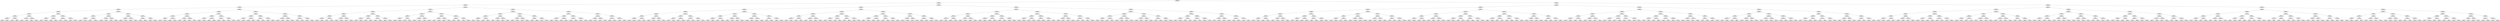 ## [header material...]
## Command to get the layout: "dot -Teps thisfile > thisfile.eps"
graph "test"
{
node [shape="rectangle", fontsize=10, width=".2", height=".2", margin=0];
graph[fontsize=8];

n000 [label="clustersize = 14060
splitting feature:
((-0.551,0.814)-(0.462,0.0163))"] ;
n000 -- n001 ;
n001 [label="clustersize = 7018
splitting feature:
((-0.182,-0.575)-(-0.575,0.931))"] ;
n001 -- n002 ;
n002 [label="clustersize = 3583
splitting feature:
((-0.377,-0.967)-(-0.0549,0.48))"] ;
n002 -- n003 ;
n003 [label="clustersize = 1299
splitting feature:
((-0.25,-0.727)-(-0.331,0.0677))"] ;
n003 -- n004 ;
n004 [label="clustersize = 614
splitting feature:
((0.284,0.689)-(-0.109,-0.385))"] ;
n004 -- n005 ;
n005 [label="clustersize = 112
splitting feature:
((-0.826,0.607)-(0.786,-0.602))"] ;
n005 -- n006 ;
n006 [label="clustersize = 73
splitting feature:
((-0.353,-0.281)-(0.247,0.318))"] ;
n006 -- n007 ;
n007 [label="clustersize = 40
splitting feature:
((-0.74,-0.289)-(-0.588,0.269))"] ;
n007 -- n008 ;
n008 [label="clustersize = 12
splitting feature:
((0.853,0.508)-(0.706,-0.0794))"] ;
n008 -- n009 ;
n009 [label="clustersize = 8
pupil avg:
[ 0.03069639 -0.08348631]"] ;
n008 -- n010 ;
n010 [label="clustersize = 4
pupil avg:
[-0.08812261  0.08477011]"] ;
n007 -- n011 ;
n011 [label="clustersize = 28
splitting feature:
((-0.0347,0.745)-(-0.409,0.274))"] ;
n011 -- n012 ;
n012 [label="clustersize = 6
pupil avg:
[-0.23371493 -0.31122655]"] ;
n011 -- n013 ;
n013 [label="clustersize = 22
pupil avg:
[-0.04859673 -0.14302133]"] ;
n006 -- n014 ;
n014 [label="clustersize = 33
splitting feature:
((-0.146,0.131)-(0.682,-0.634))"] ;
n014 -- n015 ;
n015 [label="clustersize = 23
splitting feature:
((-0.527,0.722)-(-0.596,-0.502))"] ;
n015 -- n016 ;
n016 [label="clustersize = 11
pupil avg:
[ 0.0815433  -0.03511317]"] ;
n015 -- n017 ;
n017 [label="clustersize = 12
pupil avg:
[ 0.27310073  0.09234071]"] ;
n014 -- n018 ;
n018 [label="clustersize = 10
splitting feature:
((-0.623,-0.0335)-(-0.662,0.363))"] ;
n018 -- n019 ;
n019 [label="clustersize = 6
pupil avg:
[-0.31566398  0.2797497 ]"] ;
n018 -- n020 ;
n020 [label="clustersize = 4
pupil avg:
[ 0.12109883  0.12779486]"] ;
n005 -- n021 ;
n021 [label="clustersize = 39
splitting feature:
((-0.72,-0.909)-(0.103,0.254))"] ;
n021 -- n022 ;
n022 [label="clustersize = 20
splitting feature:
((-0.455,0.973)-(-0.312,0.248))"] ;
n022 -- n023 ;
n023 [label="clustersize = 12
splitting feature:
((-0.785,0.598)-(0.643,0.527))"] ;
n023 -- n024 ;
n024 [label="clustersize = 4
pupil avg:
[ 0.97142857  0.17589286]"] ;
n023 -- n025 ;
n025 [label="clustersize = 8
pupil avg:
[ 0.59658143  0.16828866]"] ;
n022 -- n026 ;
n026 [label="clustersize = 8
splitting feature:
((-0.801,0.314)-(0.634,-0.447))"] ;
n026 -- n027 ;
n027 [label="clustersize = 4
pupil avg:
[ 0.19516578  0.10837004]"] ;
n026 -- n028 ;
n028 [label="clustersize = 4
pupil avg:
[ 0.53078078  0.04420045]"] ;
n021 -- n029 ;
n029 [label="clustersize = 19
splitting feature:
((-0.551,-0.361)-(0.04,0.458))"] ;
n029 -- n030 ;
n030 [label="clustersize = 8
splitting feature:
((-0.992,0.855)-(0.628,-0.573))"] ;
n030 -- n031 ;
n031 [label="clustersize = 4
pupil avg:
[ 0.23194833 -0.11176276]"] ;
n030 -- n032 ;
n032 [label="clustersize = 4
pupil avg:
[-0.35728716  0.04455267]"] ;
n029 -- n033 ;
n033 [label="clustersize = 11
splitting feature:
((0.466,0.384)-(-0.0282,-0.448))"] ;
n033 -- n034 ;
n034 [label="clustersize = 7
pupil avg:
[ 0.52649424  0.28028719]"] ;
n033 -- n035 ;
n035 [label="clustersize = 4
pupil avg:
[-0.03910256  0.14241453]"] ;
n004 -- n036 ;
n036 [label="clustersize = 502
splitting feature:
((-0.0195,-0.272)-(0.0127,0.672))"] ;
n036 -- n037 ;
n037 [label="clustersize = 379
splitting feature:
((-0.627,0.109)-(-0.36,0.47))"] ;
n037 -- n038 ;
n038 [label="clustersize = 206
splitting feature:
((0.52,0.104)-(-0.982,-0.791))"] ;
n038 -- n039 ;
n039 [label="clustersize = 84
splitting feature:
((-0.192,0.321)-(-0.506,-0.764))"] ;
n039 -- n040 ;
n040 [label="clustersize = 12
pupil avg:
[-0.09804811 -0.09023413]"] ;
n039 -- n041 ;
n041 [label="clustersize = 72
pupil avg:
[-0.30818728  0.11484429]"] ;
n038 -- n042 ;
n042 [label="clustersize = 122
splitting feature:
((-0.422,-0.0465)-(-0.203,0.525))"] ;
n042 -- n043 ;
n043 [label="clustersize = 96
pupil avg:
[-0.4616977 -0.1315922]"] ;
n042 -- n044 ;
n044 [label="clustersize = 26
pupil avg:
[ -1.84847634e-01   7.28809648e-05]"] ;
n037 -- n045 ;
n045 [label="clustersize = 173
splitting feature:
((-0.127,-0.588)-(0.0682,0.0031))"] ;
n045 -- n046 ;
n046 [label="clustersize = 105
splitting feature:
((0.279,0.116)-(-0.852,0.587))"] ;
n046 -- n047 ;
n047 [label="clustersize = 44
pupil avg:
[-0.37243338 -0.0735717 ]"] ;
n046 -- n048 ;
n048 [label="clustersize = 61
pupil avg:
[-0.21260198 -0.14738277]"] ;
n045 -- n049 ;
n049 [label="clustersize = 68
splitting feature:
((-0.106,-0.766)-(0.0452,0.172))"] ;
n049 -- n050 ;
n050 [label="clustersize = 28
pupil avg:
[-0.17292726 -0.07293714]"] ;
n049 -- n051 ;
n051 [label="clustersize = 40
pupil avg:
[ 0.05087803  0.01324822]"] ;
n036 -- n052 ;
n052 [label="clustersize = 123
splitting feature:
((-0.838,-0.794)-(-0.297,-0.304))"] ;
n052 -- n053 ;
n053 [label="clustersize = 42
splitting feature:
((-0.14,-0.589)-(0.339,-0.936))"] ;
n053 -- n054 ;
n054 [label="clustersize = 20
splitting feature:
((-0.256,0.964)-(0.672,-0.0877))"] ;
n054 -- n055 ;
n055 [label="clustersize = 16
pupil avg:
[ 0.09586305 -0.09182628]"] ;
n054 -- n056 ;
n056 [label="clustersize = 4
pupil avg:
[-0.52254902 -0.0497549 ]"] ;
n053 -- n057 ;
n057 [label="clustersize = 22
splitting feature:
((0.595,-0.864)-(0.257,0.465))"] ;
n057 -- n058 ;
n058 [label="clustersize = 16
pupil avg:
[ 0.51625393 -0.09700891]"] ;
n057 -- n059 ;
n059 [label="clustersize = 6
pupil avg:
[ 0.22119091 -0.05077766]"] ;
n052 -- n060 ;
n060 [label="clustersize = 81
splitting feature:
((-0.496,0.944)-(0.458,0.366))"] ;
n060 -- n061 ;
n061 [label="clustersize = 55
splitting feature:
((0.677,0.728)-(-0.0285,0.261))"] ;
n061 -- n062 ;
n062 [label="clustersize = 8
pupil avg:
[-0.14871468 -0.27799132]"] ;
n061 -- n063 ;
n063 [label="clustersize = 47
pupil avg:
[ 0.00906911 -0.06443038]"] ;
n060 -- n064 ;
n064 [label="clustersize = 26
splitting feature:
((-0.368,-0.54)-(-0.56,0.394))"] ;
n064 -- n065 ;
n065 [label="clustersize = 22
pupil avg:
[-0.41540705 -0.20408394]"] ;
n064 -- n066 ;
n066 [label="clustersize = 4
pupil avg:
[-0.07469453  0.01589687]"] ;
n003 -- n067 ;
n067 [label="clustersize = 685
splitting feature:
((0.0456,0.875)-(-0.481,-0.615))"] ;
n067 -- n068 ;
n068 [label="clustersize = 228
splitting feature:
((-0.44,-0.11)-(0.0953,0.975))"] ;
n068 -- n069 ;
n069 [label="clustersize = 123
splitting feature:
((-0.167,-0.182)-(0.0838,0.39))"] ;
n069 -- n070 ;
n070 [label="clustersize = 83
splitting feature:
((-0.0307,-0.274)-(-0.569,0.707))"] ;
n070 -- n071 ;
n071 [label="clustersize = 40
splitting feature:
((0.742,0.905)-(0.867,-0.747))"] ;
n071 -- n072 ;
n072 [label="clustersize = 28
pupil avg:
[-0.16601971 -0.13046196]"] ;
n071 -- n073 ;
n073 [label="clustersize = 12
pupil avg:
[ 0.03306062 -0.14162116]"] ;
n070 -- n074 ;
n074 [label="clustersize = 43
splitting feature:
((-0.0846,0.105)-(-0.526,-0.772))"] ;
n074 -- n075 ;
n075 [label="clustersize = 37
pupil avg:
[ 0.05927396 -0.0867043 ]"] ;
n074 -- n076 ;
n076 [label="clustersize = 6
pupil avg:
[ 0.26357458 -0.16445777]"] ;
n069 -- n077 ;
n077 [label="clustersize = 40
splitting feature:
((0.232,0.148)-(-0.0907,-0.283))"] ;
n077 -- n078 ;
n078 [label="clustersize = 23
splitting feature:
((0.777,-0.81)-(0.852,-0.0176))"] ;
n078 -- n079 ;
n079 [label="clustersize = 15
pupil avg:
[ 0.15873132 -0.0899144 ]"] ;
n078 -- n080 ;
n080 [label="clustersize = 8
pupil avg:
[ 0.17169098  0.15264884]"] ;
n077 -- n081 ;
n081 [label="clustersize = 17
splitting feature:
((0.638,-0.939)-(-0.0995,0.329))"] ;
n081 -- n082 ;
n082 [label="clustersize = 4
pupil avg:
[ 0.58681527 -0.11469988]"] ;
n081 -- n083 ;
n083 [label="clustersize = 13
pupil avg:
[ 0.23147753 -0.17468165]"] ;
n068 -- n084 ;
n084 [label="clustersize = 105
splitting feature:
((-0.241,-0.549)-(-0.914,-0.981))"] ;
n084 -- n085 ;
n085 [label="clustersize = 73
splitting feature:
((-0.544,-0.705)-(0.0569,-0.622))"] ;
n085 -- n086 ;
n086 [label="clustersize = 23
splitting feature:
((0.133,-0.367)-(-0.189,-0.11))"] ;
n086 -- n087 ;
n087 [label="clustersize = 6
pupil avg:
[-0.36086071 -0.03810373]"] ;
n086 -- n088 ;
n088 [label="clustersize = 17
pupil avg:
[ 0.03561887 -0.05226745]"] ;
n085 -- n089 ;
n089 [label="clustersize = 50
splitting feature:
((0.358,0.295)-(-0.773,-0.947))"] ;
n089 -- n090 ;
n090 [label="clustersize = 15
pupil avg:
[ 0.31568896  0.06012911]"] ;
n089 -- n091 ;
n091 [label="clustersize = 35
pupil avg:
[ 0.07257666 -0.05703728]"] ;
n084 -- n092 ;
n092 [label="clustersize = 32
splitting feature:
((-0.0761,-0.953)-(-0.782,-0.525))"] ;
n092 -- n093 ;
n093 [label="clustersize = 14
splitting feature:
((0.451,0.473)-(-0.402,0.115))"] ;
n093 -- n094 ;
n094 [label="clustersize = 7
pupil avg:
[ 0.36261889  0.28584612]"] ;
n093 -- n095 ;
n095 [label="clustersize = 7
pupil avg:
[ 0.48666502 -0.06104665]"] ;
n092 -- n096 ;
n096 [label="clustersize = 18
splitting feature:
((0.81,-0.892)-(-0.686,0.513))"] ;
n096 -- n097 ;
n097 [label="clustersize = 4
pupil avg:
[ 0.25806452 -0.04958184]"] ;
n096 -- n098 ;
n098 [label="clustersize = 14
pupil avg:
[ 0.11004212 -0.00019793]"] ;
n067 -- n099 ;
n099 [label="clustersize = 457
splitting feature:
((-0.0724,0.873)-(-0.251,-0.391))"] ;
n099 -- n100 ;
n100 [label="clustersize = 103
splitting feature:
((0.618,0.635)-(0.907,-0.495))"] ;
n100 -- n101 ;
n101 [label="clustersize = 58
splitting feature:
((0.703,0.806)-(-0.764,0.191))"] ;
n101 -- n102 ;
n102 [label="clustersize = 13
splitting feature:
((-0.776,-0.12)-(-0.746,0.287))"] ;
n102 -- n103 ;
n103 [label="clustersize = 7
pupil avg:
[ 0.02362345 -0.14016481]"] ;
n102 -- n104 ;
n104 [label="clustersize = 6
pupil avg:
[-0.18957571 -0.26437092]"] ;
n101 -- n105 ;
n105 [label="clustersize = 45
splitting feature:
((-0.994,-0.382)-(0.107,-0.906))"] ;
n105 -- n106 ;
n106 [label="clustersize = 30
pupil avg:
[ 0.06259518 -0.16956048]"] ;
n105 -- n107 ;
n107 [label="clustersize = 15
pupil avg:
[ 0.15776654 -0.02559782]"] ;
n100 -- n108 ;
n108 [label="clustersize = 45
splitting feature:
((0.377,0.564)-(0.488,-0.861))"] ;
n108 -- n109 ;
n109 [label="clustersize = 8
splitting feature:
((-0.354,0.588)-(0.011,0.131))"] ;
n109 -- n110 ;
n110 [label="clustersize = 4
pupil avg:
[ 0.60517399 -0.20554029]"] ;
n109 -- n111 ;
n111 [label="clustersize = 4
pupil avg:
[ 0.10496795 -0.15970314]"] ;
n108 -- n112 ;
n112 [label="clustersize = 37
splitting feature:
((0.715,-0.617)-(0.433,0.0137))"] ;
n112 -- n113 ;
n113 [label="clustersize = 31
pupil avg:
[ 0.08005925 -0.24050476]"] ;
n112 -- n114 ;
n114 [label="clustersize = 6
pupil avg:
[ 0.31798637 -0.25232489]"] ;
n099 -- n115 ;
n115 [label="clustersize = 354
splitting feature:
((-0.863,-0.604)-(-0.504,0.724))"] ;
n115 -- n116 ;
n116 [label="clustersize = 195
splitting feature:
((0.0232,-0.0138)-(-0.449,-0.289))"] ;
n116 -- n117 ;
n117 [label="clustersize = 60
splitting feature:
((0.615,-0.16)-(-0.989,-0.0675))"] ;
n117 -- n118 ;
n118 [label="clustersize = 8
pupil avg:
[-0.19357428  0.00418036]"] ;
n117 -- n119 ;
n119 [label="clustersize = 52
pupil avg:
[ 0.05478473 -0.09889282]"] ;
n116 -- n120 ;
n120 [label="clustersize = 135
splitting feature:
((-0.348,0.717)-(-0.825,0.185))"] ;
n120 -- n121 ;
n121 [label="clustersize = 59
pupil avg:
[-0.1044725  -0.22663742]"] ;
n120 -- n122 ;
n122 [label="clustersize = 76
pupil avg:
[-0.34756718 -0.21624221]"] ;
n115 -- n123 ;
n123 [label="clustersize = 159
splitting feature:
((-0.176,0.0426)-(-0.94,-0.413))"] ;
n123 -- n124 ;
n124 [label="clustersize = 135
splitting feature:
((-0.399,0.444)-(-0.524,-0.359))"] ;
n124 -- n125 ;
n125 [label="clustersize = 74
pupil avg:
[ 0.10491571 -0.16433651]"] ;
n124 -- n126 ;
n126 [label="clustersize = 61
pupil avg:
[-0.05774442 -0.16092996]"] ;
n123 -- n127 ;
n127 [label="clustersize = 24
splitting feature:
((0.173,-0.448)-(-0.94,0.963))"] ;
n127 -- n128 ;
n128 [label="clustersize = 20
pupil avg:
[-0.23786435 -0.25171703]"] ;
n127 -- n129 ;
n129 [label="clustersize = 4
pupil avg:
[ 0.0167298  -0.33317551]"] ;
n002 -- n130 ;
n130 [label="clustersize = 2284
splitting feature:
((-0.972,0.67)-(-0.768,-0.664))"] ;
n130 -- n131 ;
n131 [label="clustersize = 1079
splitting feature:
((-0.142,-0.0105)-(-0.947,0.452))"] ;
n131 -- n132 ;
n132 [label="clustersize = 675
splitting feature:
((-0.713,-0.928)-(0.885,-0.687))"] ;
n132 -- n133 ;
n133 [label="clustersize = 348
splitting feature:
((-0.322,0.832)-(0.371,0.0043))"] ;
n133 -- n134 ;
n134 [label="clustersize = 282
splitting feature:
((-0.22,0.925)-(-0.288,-0.567))"] ;
n134 -- n135 ;
n135 [label="clustersize = 93
splitting feature:
((-0.814,0.709)-(0.624,-0.902))"] ;
n135 -- n136 ;
n136 [label="clustersize = 81
pupil avg:
[ 0.24059777 -0.12990776]"] ;
n135 -- n137 ;
n137 [label="clustersize = 12
pupil avg:
[ 0.42521832 -0.10515934]"] ;
n134 -- n138 ;
n138 [label="clustersize = 189
splitting feature:
((-0.0924,0.763)-(-0.317,-0.598))"] ;
n138 -- n139 ;
n139 [label="clustersize = 54
pupil avg:
[ 0.20730661 -0.1407104 ]"] ;
n138 -- n140 ;
n140 [label="clustersize = 135
pupil avg:
[ 0.01213198 -0.17973207]"] ;
n133 -- n141 ;
n141 [label="clustersize = 66
splitting feature:
((-0.168,-0.975)-(0.357,-0.776))"] ;
n141 -- n142 ;
n142 [label="clustersize = 38
splitting feature:
((0.881,-0.319)-(-0.812,-0.515))"] ;
n142 -- n143 ;
n143 [label="clustersize = 6
pupil avg:
[-0.1568948  -0.13223285]"] ;
n142 -- n144 ;
n144 [label="clustersize = 32
pupil avg:
[ 0.03817524 -0.01055552]"] ;
n141 -- n145 ;
n145 [label="clustersize = 28
splitting feature:
((0.589,0.377)-(-0.373,0.793))"] ;
n145 -- n146 ;
n146 [label="clustersize = 8
pupil avg:
[ 0.28957272  0.02183275]"] ;
n145 -- n147 ;
n147 [label="clustersize = 20
pupil avg:
[ 0.11357625 -0.07719967]"] ;
n132 -- n148 ;
n148 [label="clustersize = 327
splitting feature:
((0.0319,-0.977)-(0.21,-0.666))"] ;
n148 -- n149 ;
n149 [label="clustersize = 133
splitting feature:
((-0.101,0.143)-(0.448,0.157))"] ;
n149 -- n150 ;
n150 [label="clustersize = 117
splitting feature:
((-0.323,0.98)-(-0.0612,-0.974))"] ;
n150 -- n151 ;
n151 [label="clustersize = 35
pupil avg:
[ 0.11821581 -0.08235898]"] ;
n150 -- n152 ;
n152 [label="clustersize = 82
pupil avg:
[ 0.02706791  0.01634779]"] ;
n149 -- n153 ;
n153 [label="clustersize = 16
splitting feature:
((-0.17,-0.131)-(-0.372,0.779))"] ;
n153 -- n154 ;
n154 [label="clustersize = 12
pupil avg:
[ 0.16524895  0.06137814]"] ;
n153 -- n155 ;
n155 [label="clustersize = 4
pupil avg:
[ 0.5068109  -0.03589744]"] ;
n148 -- n156 ;
n156 [label="clustersize = 194
splitting feature:
((-0.94,-0.44)-(0.715,0.534))"] ;
n156 -- n157 ;
n157 [label="clustersize = 70
splitting feature:
((-0.51,0.742)-(-0.865,0.125))"] ;
n157 -- n158 ;
n158 [label="clustersize = 27
pupil avg:
[ 0.2492062  -0.17333801]"] ;
n157 -- n159 ;
n159 [label="clustersize = 43
pupil avg:
[ 0.19195948 -0.00749366]"] ;
n156 -- n160 ;
n160 [label="clustersize = 124
splitting feature:
((0.0142,0.615)-(-0.0753,0.187))"] ;
n160 -- n161 ;
n161 [label="clustersize = 54
pupil avg:
[ 0.35369505  0.13290866]"] ;
n160 -- n162 ;
n162 [label="clustersize = 70
pupil avg:
[ 0.16989379  0.08325502]"] ;
n131 -- n163 ;
n163 [label="clustersize = 404
splitting feature:
((-0.0612,0.485)-(0.224,0.151))"] ;
n163 -- n164 ;
n164 [label="clustersize = 360
splitting feature:
((-0.0124,0.607)-(-0.441,-0.0423))"] ;
n164 -- n165 ;
n165 [label="clustersize = 181
splitting feature:
((0.18,0.295)-(-0.378,0.705))"] ;
n165 -- n166 ;
n166 [label="clustersize = 46
splitting feature:
((0.712,0.0868)-(-0.717,-0.178))"] ;
n166 -- n167 ;
n167 [label="clustersize = 8
pupil avg:
[ 0.11899686 -0.06198596]"] ;
n166 -- n168 ;
n168 [label="clustersize = 38
pupil avg:
[ 0.36135977 -0.04740998]"] ;
n165 -- n169 ;
n169 [label="clustersize = 135
splitting feature:
((-1,0.976)-(0.472,-0.706))"] ;
n169 -- n170 ;
n170 [label="clustersize = 108
pupil avg:
[ 0.51562742 -0.15289773]"] ;
n169 -- n171 ;
n171 [label="clustersize = 27
pupil avg:
[ 0.3224983  -0.17470649]"] ;
n164 -- n172 ;
n172 [label="clustersize = 179
splitting feature:
((-0.617,-0.671)-(-0.375,0.945))"] ;
n172 -- n173 ;
n173 [label="clustersize = 33
splitting feature:
((0.954,-0.379)-(0.766,0.0388))"] ;
n173 -- n174 ;
n174 [label="clustersize = 14
pupil avg:
[ 0.29934648 -0.19914184]"] ;
n173 -- n175 ;
n175 [label="clustersize = 19
pupil avg:
[-0.09512862 -0.21721438]"] ;
n172 -- n176 ;
n176 [label="clustersize = 146
splitting feature:
((-0.188,0.465)-(0.182,-0.687))"] ;
n176 -- n177 ;
n177 [label="clustersize = 134
pupil avg:
[ 0.31716748 -0.18889322]"] ;
n176 -- n178 ;
n178 [label="clustersize = 12
pupil avg:
[ 0.09066319 -0.16469847]"] ;
n163 -- n179 ;
n179 [label="clustersize = 44
splitting feature:
((-0.445,0.217)-(-0.0731,-0.724))"] ;
n179 -- n180 ;
n180 [label="clustersize = 28
splitting feature:
((0.448,0.433)-(0.24,0.91))"] ;
n180 -- n181 ;
n181 [label="clustersize = 12
splitting feature:
((-0.0786,-0.826)-(0.63,0.503))"] ;
n181 -- n182 ;
n182 [label="clustersize = 7
pupil avg:
[ 0.25561681 -0.19475734]"] ;
n181 -- n183 ;
n183 [label="clustersize = 5
pupil avg:
[ 0.60030303 -0.24954545]"] ;
n180 -- n184 ;
n184 [label="clustersize = 16
splitting feature:
((0.657,0.0982)-(0.409,-0.627))"] ;
n184 -- n185 ;
n185 [label="clustersize = 10
pupil avg:
[ 0.09946986 -0.12354934]"] ;
n184 -- n186 ;
n186 [label="clustersize = 6
pupil avg:
[ 0.24660115 -0.03317863]"] ;
n179 -- n187 ;
n187 [label="clustersize = 16
splitting feature:
((-0.661,-0.0455)-(0.0207,-0.299))"] ;
n187 -- n188 ;
n188 [label="clustersize = 8
splitting feature:
((0.0909,-0.349)-(-0.656,-0.503))"] ;
n188 -- n189 ;
n189 [label="clustersize = 4
pupil avg:
[ 0.38594007  0.15664511]"] ;
n188 -- n190 ;
n190 [label="clustersize = 4
pupil avg:
[ 0.11603417  0.00708114]"] ;
n187 -- n191 ;
n191 [label="clustersize = 8
splitting feature:
((-0.649,0.867)-(-0.794,0.87))"] ;
n191 -- n192 ;
n192 [label="clustersize = 4
pupil avg:
[ 0.11293912  0.05225189]"] ;
n191 -- n193 ;
n193 [label="clustersize = 4
pupil avg:
[-0.17852458  0.0983985 ]"] ;
n130 -- n194 ;
n194 [label="clustersize = 1205
splitting feature:
((-0.391,-0.0461)-(0.23,-0.0142))"] ;
n194 -- n195 ;
n195 [label="clustersize = 621
splitting feature:
((-0.891,-0.359)-(-0.192,0.383))"] ;
n195 -- n196 ;
n196 [label="clustersize = 177
splitting feature:
((0.933,-0.416)-(0.999,0.126))"] ;
n196 -- n197 ;
n197 [label="clustersize = 86
splitting feature:
((-0.349,0.049)-(-0.161,-0.0931))"] ;
n197 -- n198 ;
n198 [label="clustersize = 38
splitting feature:
((0.566,0.676)-(0.638,0.966))"] ;
n198 -- n199 ;
n199 [label="clustersize = 17
pupil avg:
[ 0.02457717 -0.20499966]"] ;
n198 -- n200 ;
n200 [label="clustersize = 21
pupil avg:
[ 0.24622685 -0.10594978]"] ;
n197 -- n201 ;
n201 [label="clustersize = 48
splitting feature:
((-0.321,0.633)-(-0.927,-0.95))"] ;
n201 -- n202 ;
n202 [label="clustersize = 30
pupil avg:
[ 0.03488431 -0.08351216]"] ;
n201 -- n203 ;
n203 [label="clustersize = 18
pupil avg:
[-0.18082424 -0.07784594]"] ;
n196 -- n204 ;
n204 [label="clustersize = 91
splitting feature:
((0.509,-0.241)-(0.09,0.15))"] ;
n204 -- n205 ;
n205 [label="clustersize = 23
splitting feature:
((0.61,0.78)-(-0.0631,0.267))"] ;
n205 -- n206 ;
n206 [label="clustersize = 4
pupil avg:
[-0.11191549 -0.08735521]"] ;
n205 -- n207 ;
n207 [label="clustersize = 19
pupil avg:
[-0.30785931 -0.05595861]"] ;
n204 -- n208 ;
n208 [label="clustersize = 68
splitting feature:
((-0.398,0.726)-(-0.823,-0.824))"] ;
n208 -- n209 ;
n209 [label="clustersize = 29
pupil avg:
[ 0.01671723 -0.16204139]"] ;
n208 -- n210 ;
n210 [label="clustersize = 39
pupil avg:
[-0.17417696 -0.0812374 ]"] ;
n195 -- n211 ;
n211 [label="clustersize = 444
splitting feature:
((0.0213,0.848)-(-0.833,-0.69))"] ;
n211 -- n212 ;
n212 [label="clustersize = 230
splitting feature:
((-0.114,-0.781)-(-0.0173,0.708))"] ;
n212 -- n213 ;
n213 [label="clustersize = 75
splitting feature:
((-0.758,0.476)-(0.823,0.485))"] ;
n213 -- n214 ;
n214 [label="clustersize = 51
pupil avg:
[ 0.00794659 -0.07789836]"] ;
n213 -- n215 ;
n215 [label="clustersize = 24
pupil avg:
[ 0.27116993 -0.14157982]"] ;
n212 -- n216 ;
n216 [label="clustersize = 155
splitting feature:
((0.663,0.367)-(-0.909,-0.425))"] ;
n216 -- n217 ;
n217 [label="clustersize = 54
pupil avg:
[ 0.28634307  0.09166403]"] ;
n216 -- n218 ;
n218 [label="clustersize = 101
pupil avg:
[ 0.23260752 -0.09437886]"] ;
n211 -- n219 ;
n219 [label="clustersize = 214
splitting feature:
((-0.285,0.407)-(-0.692,-0.42))"] ;
n219 -- n220 ;
n220 [label="clustersize = 147
splitting feature:
((0.2,0.887)-(0.545,0.142))"] ;
n220 -- n221 ;
n221 [label="clustersize = 83
pupil avg:
[ 0.15253708 -0.12937086]"] ;
n220 -- n222 ;
n222 [label="clustersize = 64
pupil avg:
[ 0.02437328 -0.1546069 ]"] ;
n219 -- n223 ;
n223 [label="clustersize = 67
splitting feature:
((-0.289,0.83)-(-0.655,-0.246))"] ;
n223 -- n224 ;
n224 [label="clustersize = 12
pupil avg:
[ 0.13903475 -0.1053725 ]"] ;
n223 -- n225 ;
n225 [label="clustersize = 55
pupil avg:
[-0.19547142 -0.11012761]"] ;
n194 -- n226 ;
n226 [label="clustersize = 584
splitting feature:
((0.0189,-0.876)-(0.111,0.696))"] ;
n226 -- n227 ;
n227 [label="clustersize = 237
splitting feature:
((0.785,0.245)-(0.727,-0.201))"] ;
n227 -- n228 ;
n228 [label="clustersize = 96
splitting feature:
((0.104,-0.32)-(-0.555,0.712))"] ;
n228 -- n229 ;
n229 [label="clustersize = 68
splitting feature:
((0.165,-0.0793)-(0.257,-0.387))"] ;
n229 -- n230 ;
n230 [label="clustersize = 56
pupil avg:
[-0.07658804  0.02410783]"] ;
n229 -- n231 ;
n231 [label="clustersize = 12
pupil avg:
[-0.30864298  0.10750264]"] ;
n228 -- n232 ;
n232 [label="clustersize = 28
splitting feature:
((0.335,-0.295)-(0.516,0.988))"] ;
n232 -- n233 ;
n233 [label="clustersize = 11
pupil avg:
[-0.0645151   0.04432591]"] ;
n232 -- n234 ;
n234 [label="clustersize = 17
pupil avg:
[ 0.09641459  0.01119826]"] ;
n227 -- n235 ;
n235 [label="clustersize = 141
splitting feature:
((-0.332,0.827)-(0.206,-0.192))"] ;
n235 -- n236 ;
n236 [label="clustersize = 52
splitting feature:
((0.207,-0.766)-(0.157,0.256))"] ;
n236 -- n237 ;
n237 [label="clustersize = 12
pupil avg:
[-0.02967638 -0.00880307]"] ;
n236 -- n238 ;
n238 [label="clustersize = 40
pupil avg:
[ 0.11889026  0.01530736]"] ;
n235 -- n239 ;
n239 [label="clustersize = 89
splitting feature:
((-0.0379,0.36)-(-0.724,-0.712))"] ;
n239 -- n240 ;
n240 [label="clustersize = 58
pupil avg:
[ 0.02314848  0.03719182]"] ;
n239 -- n241 ;
n241 [label="clustersize = 31
pupil avg:
[-0.14262481  0.06882343]"] ;
n226 -- n242 ;
n242 [label="clustersize = 347
splitting feature:
((0.412,-0.632)-(-0.911,-0.473))"] ;
n242 -- n243 ;
n243 [label="clustersize = 125
splitting feature:
((0.0674,-0.734)-(0.385,0.335))"] ;
n243 -- n244 ;
n244 [label="clustersize = 72
splitting feature:
((0.0614,-0.862)-(0.639,0.929))"] ;
n244 -- n245 ;
n245 [label="clustersize = 68
pupil avg:
[ 0.03004861  0.0826993 ]"] ;
n244 -- n246 ;
n246 [label="clustersize = 4
pupil avg:
[ 0.2762987   0.08813131]"] ;
n243 -- n247 ;
n247 [label="clustersize = 53
splitting feature:
((0.633,0.0999)-(-0.302,0.629))"] ;
n247 -- n248 ;
n248 [label="clustersize = 14
pupil avg:
[ 0.10518498  0.19920228]"] ;
n247 -- n249 ;
n249 [label="clustersize = 39
pupil avg:
[ 0.27152137  0.1305102 ]"] ;
n242 -- n250 ;
n250 [label="clustersize = 222
splitting feature:
((-0.904,-0.116)-(0.42,-0.449))"] ;
n250 -- n251 ;
n251 [label="clustersize = 192
splitting feature:
((0.189,0.0477)-(-0.274,-0.869))"] ;
n251 -- n252 ;
n252 [label="clustersize = 157
pupil avg:
[ 0.06454133  0.02336865]"] ;
n251 -- n253 ;
n253 [label="clustersize = 35
pupil avg:
[-0.1085601  -0.04871059]"] ;
n250 -- n254 ;
n254 [label="clustersize = 30
splitting feature:
((0.568,0.0255)-(-0.77,-0.0326))"] ;
n254 -- n255 ;
n255 [label="clustersize = 7
pupil avg:
[ 0.40997172  0.07075948]"] ;
n254 -- n256 ;
n256 [label="clustersize = 23
pupil avg:
[ 0.10343613  0.00901192]"] ;
n001 -- n257 ;
n257 [label="clustersize = 3435
splitting feature:
((-0.068,-0.871)-(-0.185,0.671))"] ;
n257 -- n258 ;
n258 [label="clustersize = 858
splitting feature:
((-0.252,-0.122)-(-0.76,0.514))"] ;
n258 -- n259 ;
n259 [label="clustersize = 422
splitting feature:
((0.0448,0.491)-(0.325,-0.391))"] ;
n259 -- n260 ;
n260 [label="clustersize = 253
splitting feature:
((0.324,-0.299)-(-0.98,0.585))"] ;
n260 -- n261 ;
n261 [label="clustersize = 109
splitting feature:
((-0.574,0.652)-(-0.39,-0.403))"] ;
n261 -- n262 ;
n262 [label="clustersize = 70
splitting feature:
((0.835,-0.88)-(0.428,-0.633))"] ;
n262 -- n263 ;
n263 [label="clustersize = 39
splitting feature:
((0.0857,-0.492)-(0.586,0.665))"] ;
n263 -- n264 ;
n264 [label="clustersize = 14
pupil avg:
[ 0.53980779  0.01083768]"] ;
n263 -- n265 ;
n265 [label="clustersize = 25
pupil avg:
[ 0.65678938  0.20458265]"] ;
n262 -- n266 ;
n266 [label="clustersize = 31
splitting feature:
((0.225,-0.864)-(-0.898,-0.071))"] ;
n266 -- n267 ;
n267 [label="clustersize = 26
pupil avg:
[ 0.42771431  0.14367015]"] ;
n266 -- n268 ;
n268 [label="clustersize = 5
pupil avg:
[-0.01792442 -0.1245396 ]"] ;
n261 -- n269 ;
n269 [label="clustersize = 39
splitting feature:
((-0.356,0.511)-(-0.798,-0.793))"] ;
n269 -- n270 ;
n270 [label="clustersize = 24
splitting feature:
((0.552,-0.871)-(0.64,0.108))"] ;
n270 -- n271 ;
n271 [label="clustersize = 14
pupil avg:
[-0.08330013 -0.06308592]"] ;
n270 -- n272 ;
n272 [label="clustersize = 10
pupil avg:
[ 0.26948204 -0.07326772]"] ;
n269 -- n273 ;
n273 [label="clustersize = 15
splitting feature:
((0.176,0.249)-(0.729,-0.502))"] ;
n273 -- n274 ;
n274 [label="clustersize = 9
pupil avg:
[-0.22165943 -0.21730243]"] ;
n273 -- n275 ;
n275 [label="clustersize = 6
pupil avg:
[-0.23477821  0.03250397]"] ;
n260 -- n276 ;
n276 [label="clustersize = 144
splitting feature:
((0.991,-0.941)-(-0.561,0.0728))"] ;
n276 -- n277 ;
n277 [label="clustersize = 33
splitting feature:
((-0.408,0.503)-(-0.104,-0.29))"] ;
n277 -- n278 ;
n278 [label="clustersize = 20
splitting feature:
((0.739,0.801)-(-0.344,-0.346))"] ;
n278 -- n279 ;
n279 [label="clustersize = 9
pupil avg:
[ 0.75587487 -0.13314061]"] ;
n278 -- n280 ;
n280 [label="clustersize = 11
pupil avg:
[ 0.47127245 -0.16682659]"] ;
n277 -- n281 ;
n281 [label="clustersize = 13
splitting feature:
((-0.595,-0.693)-(-0.819,0.894))"] ;
n281 -- n282 ;
n282 [label="clustersize = 7
pupil avg:
[-0.19292986 -0.16278858]"] ;
n281 -- n283 ;
n283 [label="clustersize = 6
pupil avg:
[ 0.20316595 -0.02870735]"] ;
n276 -- n284 ;
n284 [label="clustersize = 111
splitting feature:
((-0.224,-0.046)-(0.277,0.296))"] ;
n284 -- n285 ;
n285 [label="clustersize = 99
splitting feature:
((-0.884,-0.637)-(-0.428,0.826))"] ;
n285 -- n286 ;
n286 [label="clustersize = 47
pupil avg:
[-0.17008393 -0.18434153]"] ;
n285 -- n287 ;
n287 [label="clustersize = 52
pupil avg:
[-0.04197763 -0.22960832]"] ;
n284 -- n288 ;
n288 [label="clustersize = 12
splitting feature:
((-0.855,0.603)-(-0.842,0.75))"] ;
n288 -- n289 ;
n289 [label="clustersize = 6
pupil avg:
[ 0.44226392 -0.22862058]"] ;
n288 -- n290 ;
n290 [label="clustersize = 6
pupil avg:
[ 0.19702001  0.09292784]"] ;
n259 -- n291 ;
n291 [label="clustersize = 169
splitting feature:
((-0.143,-0.682)-(-0.661,0.503))"] ;
n291 -- n292 ;
n292 [label="clustersize = 106
splitting feature:
((-0.126,0.397)-(-0.914,0.792))"] ;
n292 -- n293 ;
n293 [label="clustersize = 33
splitting feature:
((-0.573,-0.449)-(-0.862,0.317))"] ;
n293 -- n294 ;
n294 [label="clustersize = 24
splitting feature:
((-0.325,0.665)-(0.823,-0.0684))"] ;
n294 -- n295 ;
n295 [label="clustersize = 14
pupil avg:
[-0.11473879 -0.23827262]"] ;
n294 -- n296 ;
n296 [label="clustersize = 10
pupil avg:
[-0.21703905  0.03534479]"] ;
n293 -- n297 ;
n297 [label="clustersize = 9
splitting feature:
((0.885,-0.108)-(0.249,0.354))"] ;
n297 -- n298 ;
n298 [label="clustersize = 4
pupil avg:
[ 0.2974359  -0.12179487]"] ;
n297 -- n299 ;
n299 [label="clustersize = 5
pupil avg:
[ 0.03132664 -0.08494983]"] ;
n292 -- n300 ;
n300 [label="clustersize = 73
splitting feature:
((0.312,0.404)-(0.739,0.237))"] ;
n300 -- n301 ;
n301 [label="clustersize = 45
splitting feature:
((0.264,0.615)-(0.366,0.428))"] ;
n301 -- n302 ;
n302 [label="clustersize = 6
pupil avg:
[-0.25185537  0.04054286]"] ;
n301 -- n303 ;
n303 [label="clustersize = 39
pupil avg:
[-0.42978821  0.17606875]"] ;
n300 -- n304 ;
n304 [label="clustersize = 28
splitting feature:
((0.355,-0.335)-(-0.917,-0.494))"] ;
n304 -- n305 ;
n305 [label="clustersize = 24
pupil avg:
[-0.22554424  0.04980369]"] ;
n304 -- n306 ;
n306 [label="clustersize = 4
pupil avg:
[-0.25275529 -0.18257985]"] ;
n291 -- n307 ;
n307 [label="clustersize = 63
splitting feature:
((0.253,0.115)-(-0.851,-0.395))"] ;
n307 -- n308 ;
n308 [label="clustersize = 19
splitting feature:
((0.493,0.0334)-(-0.412,-0.385))"] ;
n308 -- n309 ;
n309 [label="clustersize = 11
splitting feature:
((-0.426,0.167)-(0.0591,0.226))"] ;
n309 -- n310 ;
n310 [label="clustersize = 6
pupil avg:
[ 0.25677492  0.23308448]"] ;
n309 -- n311 ;
n311 [label="clustersize = 5
pupil avg:
[ 0.69432703  0.17461995]"] ;
n308 -- n312 ;
n312 [label="clustersize = 8
splitting feature:
((-0.151,0.181)-(-0.0866,-0.999))"] ;
n312 -- n313 ;
n313 [label="clustersize = 4
pupil avg:
[ 0.04936919 -0.06360507]"] ;
n312 -- n314 ;
n314 [label="clustersize = 4
pupil avg:
[-0.21768293 -0.19588806]"] ;
n307 -- n315 ;
n315 [label="clustersize = 44
splitting feature:
((-0.171,0.537)-(-0.912,-0.532))"] ;
n315 -- n316 ;
n316 [label="clustersize = 15
splitting feature:
((-0.344,0.723)-(-0.798,0.067))"] ;
n316 -- n317 ;
n317 [label="clustersize = 9
pupil avg:
[ 0.40153455 -0.21886982]"] ;
n316 -- n318 ;
n318 [label="clustersize = 6
pupil avg:
[-0.08615628 -0.28011472]"] ;
n315 -- n319 ;
n319 [label="clustersize = 29
splitting feature:
((0.787,0.743)-(-0.484,-0.988))"] ;
n319 -- n320 ;
n320 [label="clustersize = 8
pupil avg:
[-0.27598782 -0.08179526]"] ;
n319 -- n321 ;
n321 [label="clustersize = 21
pupil avg:
[-0.09158948 -0.2235388 ]"] ;
n258 -- n322 ;
n322 [label="clustersize = 436
splitting feature:
((-0.541,-0.709)-(0.35,0.687))"] ;
n322 -- n323 ;
n323 [label="clustersize = 240
splitting feature:
((0.185,-0.819)-(-0.0424,-0.458))"] ;
n323 -- n324 ;
n324 [label="clustersize = 108
splitting feature:
((-0.634,-0.925)-(-0.161,0.0498))"] ;
n324 -- n325 ;
n325 [label="clustersize = 67
splitting feature:
((0.812,0.113)-(-0.32,0.276))"] ;
n325 -- n326 ;
n326 [label="clustersize = 14
splitting feature:
((-0.0508,0.264)-(-0.0924,-0.282))"] ;
n326 -- n327 ;
n327 [label="clustersize = 10
pupil avg:
[ 0.47456775  0.20683717]"] ;
n326 -- n328 ;
n328 [label="clustersize = 4
pupil avg:
[-0.2488627   0.09718776]"] ;
n325 -- n329 ;
n329 [label="clustersize = 53
splitting feature:
((0.822,-0.908)-(0.551,-0.543))"] ;
n329 -- n330 ;
n330 [label="clustersize = 42
pupil avg:
[ 0.63011355 -0.00574054]"] ;
n329 -- n331 ;
n331 [label="clustersize = 11
pupil avg:
[ 0.28681186 -0.09424324]"] ;
n324 -- n332 ;
n332 [label="clustersize = 41
splitting feature:
((0.268,0.88)-(-0.607,-0.954))"] ;
n332 -- n333 ;
n333 [label="clustersize = 19
splitting feature:
((-0.569,0.00462)-(0.807,0.336))"] ;
n333 -- n334 ;
n334 [label="clustersize = 15
pupil avg:
[ 0.04427632  0.0628416 ]"] ;
n333 -- n335 ;
n335 [label="clustersize = 4
pupil avg:
[-0.36143268  0.20589884]"] ;
n332 -- n336 ;
n336 [label="clustersize = 22
splitting feature:
((-0.16,-0.0864)-(-0.334,0.954))"] ;
n336 -- n337 ;
n337 [label="clustersize = 9
pupil avg:
[ 0.03970809 -0.14635513]"] ;
n336 -- n338 ;
n338 [label="clustersize = 13
pupil avg:
[ 0.36207049 -0.18254791]"] ;
n323 -- n339 ;
n339 [label="clustersize = 132
splitting feature:
((-0.255,0.0987)-(0.109,-0.859))"] ;
n339 -- n340 ;
n340 [label="clustersize = 61
splitting feature:
((-0.559,-0.7)-(0.219,0.105))"] ;
n340 -- n341 ;
n341 [label="clustersize = 42
splitting feature:
((-0.625,-0.865)-(-0.427,0.566))"] ;
n341 -- n342 ;
n342 [label="clustersize = 16
pupil avg:
[ 0.01885126 -0.12715896]"] ;
n341 -- n343 ;
n343 [label="clustersize = 26
pupil avg:
[ 0.23756521 -0.21901925]"] ;
n340 -- n344 ;
n344 [label="clustersize = 19
splitting feature:
((0.945,0.291)-(0.743,-0.741))"] ;
n344 -- n345 ;
n345 [label="clustersize = 5
pupil avg:
[ 0.18325163 -0.11027926]"] ;
n344 -- n346 ;
n346 [label="clustersize = 14
pupil avg:
[ 0.1457532  0.1015271]"] ;
n339 -- n347 ;
n347 [label="clustersize = 71
splitting feature:
((-0.412,-0.345)-(0.0792,0.784))"] ;
n347 -- n348 ;
n348 [label="clustersize = 29
splitting feature:
((-0.5,0.0569)-(-0.15,-0.496))"] ;
n348 -- n349 ;
n349 [label="clustersize = 18
pupil avg:
[ 0.0264057   0.03444337]"] ;
n348 -- n350 ;
n350 [label="clustersize = 11
pupil avg:
[-0.29981606  0.06037937]"] ;
n347 -- n351 ;
n351 [label="clustersize = 42
splitting feature:
((-0.0705,-0.934)-(-0.16,-0.184))"] ;
n351 -- n352 ;
n352 [label="clustersize = 17
pupil avg:
[ 0.37519698  0.16925992]"] ;
n351 -- n353 ;
n353 [label="clustersize = 25
pupil avg:
[ 0.1551223  0.1600524]"] ;
n322 -- n354 ;
n354 [label="clustersize = 196
splitting feature:
((-0.373,0.148)-(-0.519,0.879))"] ;
n354 -- n355 ;
n355 [label="clustersize = 34
splitting feature:
((0.516,-0.672)-(0.551,-0.104))"] ;
n355 -- n356 ;
n356 [label="clustersize = 18
splitting feature:
((0.0112,-0.903)-(-0.153,0.566))"] ;
n356 -- n357 ;
n357 [label="clustersize = 10
splitting feature:
((-0.3,0.796)-(-0.00596,0.935))"] ;
n357 -- n358 ;
n358 [label="clustersize = 5
pupil avg:
[ 0.06172905 -0.18871244]"] ;
n357 -- n359 ;
n359 [label="clustersize = 5
pupil avg:
[-0.22102496 -0.04957214]"] ;
n356 -- n360 ;
n360 [label="clustersize = 8
splitting feature:
((-0.892,-0.585)-(0.219,0.00425))"] ;
n360 -- n361 ;
n361 [label="clustersize = 4
pupil avg:
[ 0.28295905 -0.22061237]"] ;
n360 -- n362 ;
n362 [label="clustersize = 4
pupil avg:
[ 0.49917253  0.1821439 ]"] ;
n355 -- n363 ;
n363 [label="clustersize = 16
splitting feature:
((-0.101,-0.891)-(0.0651,0.139))"] ;
n363 -- n364 ;
n364 [label="clustersize = 8
splitting feature:
((0.97,0.332)-(0.917,0.641))"] ;
n364 -- n365 ;
n365 [label="clustersize = 4
pupil avg:
[ 0.47895022  0.11141775]"] ;
n364 -- n366 ;
n366 [label="clustersize = 4
pupil avg:
[ 0.61444649 -0.23382981]"] ;
n363 -- n367 ;
n367 [label="clustersize = 8
splitting feature:
((0.0272,-0.99)-(0.58,0.401))"] ;
n367 -- n368 ;
n368 [label="clustersize = 4
pupil avg:
[ 0.31542518  0.07712591]"] ;
n367 -- n369 ;
n369 [label="clustersize = 4
pupil avg:
[ 0.25636214 -0.19284863]"] ;
n354 -- n370 ;
n370 [label="clustersize = 162
splitting feature:
((-0.502,-0.193)-(-0.981,0.513))"] ;
n370 -- n371 ;
n371 [label="clustersize = 118
splitting feature:
((0.306,0.747)-(-0.141,0.223))"] ;
n371 -- n372 ;
n372 [label="clustersize = 100
splitting feature:
((-0.0595,-0.423)-(0.323,0.762))"] ;
n372 -- n373 ;
n373 [label="clustersize = 16
pupil avg:
[ 0.37578043  0.19244431]"] ;
n372 -- n374 ;
n374 [label="clustersize = 84
pupil avg:
[ 0.57198705  0.22453521]"] ;
n371 -- n375 ;
n375 [label="clustersize = 18
splitting feature:
((0.145,0.568)-(-0.832,0.259))"] ;
n375 -- n376 ;
n376 [label="clustersize = 11
pupil avg:
[ 0.4777693   0.11419053]"] ;
n375 -- n377 ;
n377 [label="clustersize = 7
pupil avg:
[ 0.14318     0.03303916]"] ;
n370 -- n378 ;
n378 [label="clustersize = 44
splitting feature:
((-0.995,0.426)-(0.276,-0.154))"] ;
n378 -- n379 ;
n379 [label="clustersize = 21
splitting feature:
((-0.376,-0.982)-(-0.202,0.645))"] ;
n379 -- n380 ;
n380 [label="clustersize = 11
pupil avg:
[ 0.60290495  0.10646585]"] ;
n379 -- n381 ;
n381 [label="clustersize = 10
pupil avg:
[ 0.16277123  0.0129092 ]"] ;
n378 -- n382 ;
n382 [label="clustersize = 23
splitting feature:
((-0.672,-0.146)-(0.598,0.289))"] ;
n382 -- n383 ;
n383 [label="clustersize = 17
pupil avg:
[ 0.05076979  0.14844856]"] ;
n382 -- n384 ;
n384 [label="clustersize = 6
pupil avg:
[ 0.35827204  0.17244982]"] ;
n257 -- n385 ;
n385 [label="clustersize = 2577
splitting feature:
((-0.872,-0.254)-(0.824,0.623))"] ;
n385 -- n386 ;
n386 [label="clustersize = 1696
splitting feature:
((0.186,0.0152)-(-0.517,0.681))"] ;
n386 -- n387 ;
n387 [label="clustersize = 529
splitting feature:
((-0.837,0.816)-(-0.208,-0.0969))"] ;
n387 -- n388 ;
n388 [label="clustersize = 157
splitting feature:
((-0.807,0.699)-(-0.493,-0.769))"] ;
n388 -- n389 ;
n389 [label="clustersize = 127
splitting feature:
((0.892,-0.527)-(-0.169,-0.354))"] ;
n389 -- n390 ;
n390 [label="clustersize = 14
splitting feature:
((-0.703,-0.548)-(-0.796,0.804))"] ;
n390 -- n391 ;
n391 [label="clustersize = 7
pupil avg:
[ 0.3455705   0.22538652]"] ;
n390 -- n392 ;
n392 [label="clustersize = 7
pupil avg:
[ 0.6090033   0.17340497]"] ;
n389 -- n393 ;
n393 [label="clustersize = 113
splitting feature:
((-0.734,0.414)-(0.305,-0.768))"] ;
n393 -- n394 ;
n394 [label="clustersize = 106
pupil avg:
[ 0.42596999  0.01482778]"] ;
n393 -- n395 ;
n395 [label="clustersize = 7
pupil avg:
[ 0.0857914  -0.03370825]"] ;
n388 -- n396 ;
n396 [label="clustersize = 30
splitting feature:
((0.984,0.184)-(0.534,0.077))"] ;
n396 -- n397 ;
n397 [label="clustersize = 8
splitting feature:
((0.18,0.179)-(-0.908,-0.978))"] ;
n397 -- n398 ;
n398 [label="clustersize = 4
pupil avg:
[-0.01580993 -0.15409001]"] ;
n397 -- n399 ;
n399 [label="clustersize = 4
pupil avg:
[-0.45066783 -0.02720674]"] ;
n396 -- n400 ;
n400 [label="clustersize = 22
splitting feature:
((-0.0172,0.538)-(-0.246,-0.509))"] ;
n400 -- n401 ;
n401 [label="clustersize = 16
pupil avg:
[ 0.28649525  0.02398633]"] ;
n400 -- n402 ;
n402 [label="clustersize = 6
pupil avg:
[-0.02801678 -0.24008252]"] ;
n387 -- n403 ;
n403 [label="clustersize = 372
splitting feature:
((-0.922,-0.876)-(-0.338,-0.809))"] ;
n403 -- n404 ;
n404 [label="clustersize = 126
splitting feature:
((-0.504,0.856)-(-0.84,-0.366))"] ;
n404 -- n405 ;
n405 [label="clustersize = 53
splitting feature:
((-0.959,-0.0248)-(5.91e-05,0.864))"] ;
n405 -- n406 ;
n406 [label="clustersize = 16
pupil avg:
[ 0.2565285  -0.10326459]"] ;
n405 -- n407 ;
n407 [label="clustersize = 37
pupil avg:
[ 0.46483856  0.03302835]"] ;
n404 -- n408 ;
n408 [label="clustersize = 73
splitting feature:
((-0.0304,0.148)-(0.12,-0.978))"] ;
n408 -- n409 ;
n409 [label="clustersize = 54
pupil avg:
[ 0.06557903 -0.03826175]"] ;
n408 -- n410 ;
n410 [label="clustersize = 19
pupil avg:
[ 0.37288346 -0.07233991]"] ;
n403 -- n411 ;
n411 [label="clustersize = 246
splitting feature:
((-0.447,0.156)-(0.104,0.0907))"] ;
n411 -- n412 ;
n412 [label="clustersize = 62
splitting feature:
((0.0903,0.717)-(-0.364,-0.827))"] ;
n412 -- n413 ;
n413 [label="clustersize = 28
pupil avg:
[ 0.38527464 -0.11958481]"] ;
n412 -- n414 ;
n414 [label="clustersize = 34
pupil avg:
[-0.04050154 -0.19393729]"] ;
n411 -- n415 ;
n415 [label="clustersize = 184
splitting feature:
((0.945,-0.679)-(0.386,-0.167))"] ;
n415 -- n416 ;
n416 [label="clustersize = 16
pupil avg:
[ 0.25407384 -0.0783082 ]"] ;
n415 -- n417 ;
n417 [label="clustersize = 168
pupil avg:
[ 0.07364822  0.00863848]"] ;
n386 -- n418 ;
n418 [label="clustersize = 1167
splitting feature:
((-0.513,0.144)-(-0.861,-0.628))"] ;
n418 -- n419 ;
n419 [label="clustersize = 881
splitting feature:
((0.0201,0.307)-(-0.376,0.912))"] ;
n419 -- n420 ;
n420 [label="clustersize = 377
splitting feature:
((0.166,0.329)-(-0.273,0.101))"] ;
n420 -- n421 ;
n421 [label="clustersize = 165
splitting feature:
((-0.288,-0.313)-(0.0276,0.516))"] ;
n421 -- n422 ;
n422 [label="clustersize = 31
pupil avg:
[ 0.21276268 -0.15312692]"] ;
n421 -- n423 ;
n423 [label="clustersize = 134
pupil avg:
[ 0.40963881  0.04344297]"] ;
n420 -- n424 ;
n424 [label="clustersize = 212
splitting feature:
((0.416,0.943)-(-0.227,-0.874))"] ;
n424 -- n425 ;
n425 [label="clustersize = 119
pupil avg:
[ 0.35353238 -0.11747063]"] ;
n424 -- n426 ;
n426 [label="clustersize = 93
pupil avg:
[ 0.21989822 -0.17502693]"] ;
n419 -- n427 ;
n427 [label="clustersize = 504
splitting feature:
((-0.357,0.649)-(-0.038,-0.0874))"] ;
n427 -- n428 ;
n428 [label="clustersize = 423
splitting feature:
((-0.472,0.266)-(-0.059,0.717))"] ;
n428 -- n429 ;
n429 [label="clustersize = 233
pupil avg:
[ 0.46464963 -0.27016663]"] ;
n428 -- n430 ;
n430 [label="clustersize = 190
pupil avg:
[ 0.59860683 -0.19142452]"] ;
n427 -- n431 ;
n431 [label="clustersize = 81
splitting feature:
((-0.742,0.345)-(-0.362,-0.298))"] ;
n431 -- n432 ;
n432 [label="clustersize = 38
pupil avg:
[ 0.49855201 -0.10078676]"] ;
n431 -- n433 ;
n433 [label="clustersize = 43
pupil avg:
[ 0.21189714 -0.19913735]"] ;
n418 -- n434 ;
n434 [label="clustersize = 286
splitting feature:
((-0.2,-0.288)-(0.29,-0.494))"] ;
n434 -- n435 ;
n435 [label="clustersize = 219
splitting feature:
((-0.0801,0.612)-(-0.785,-0.414))"] ;
n435 -- n436 ;
n436 [label="clustersize = 143
splitting feature:
((-0.414,0.359)-(0.292,0.547))"] ;
n436 -- n437 ;
n437 [label="clustersize = 99
pupil avg:
[ 0.37344034 -0.15499293]"] ;
n436 -- n438 ;
n438 [label="clustersize = 44
pupil avg:
[ 0.45144507  0.00110175]"] ;
n435 -- n439 ;
n439 [label="clustersize = 76
splitting feature:
((0.162,0.504)-(0.808,0.161))"] ;
n439 -- n440 ;
n440 [label="clustersize = 66
pupil avg:
[ 0.18215652 -0.10232233]"] ;
n439 -- n441 ;
n441 [label="clustersize = 10
pupil avg:
[-0.10686114 -0.21634068]"] ;
n434 -- n442 ;
n442 [label="clustersize = 67
splitting feature:
((0.0275,-0.573)-(0.29,0.624))"] ;
n442 -- n443 ;
n443 [label="clustersize = 34
splitting feature:
((0.616,-0.0719)-(-0.922,-0.0199))"] ;
n443 -- n444 ;
n444 [label="clustersize = 4
pupil avg:
[-0.1358228   0.11160635]"] ;
n443 -- n445 ;
n445 [label="clustersize = 30
pupil avg:
[ 0.29251874 -0.01424534]"] ;
n442 -- n446 ;
n446 [label="clustersize = 33
splitting feature:
((0.741,0.326)-(-0.0423,-0.547))"] ;
n446 -- n447 ;
n447 [label="clustersize = 4
pupil avg:
[ 0.26067927 -0.05078782]"] ;
n446 -- n448 ;
n448 [label="clustersize = 29
pupil avg:
[ 0.48239506  0.12451849]"] ;
n385 -- n449 ;
n449 [label="clustersize = 881
splitting feature:
((-0.307,0.383)-(0.352,0.437))"] ;
n449 -- n450 ;
n450 [label="clustersize = 475
splitting feature:
((0.496,0.647)-(-0.782,0.861))"] ;
n450 -- n451 ;
n451 [label="clustersize = 200
splitting feature:
((0.649,-0.00536)-(-0.547,-0.46))"] ;
n451 -- n452 ;
n452 [label="clustersize = 108
splitting feature:
((-0.805,-0.471)-(0.845,-0.651))"] ;
n452 -- n453 ;
n453 [label="clustersize = 56
splitting feature:
((-0.217,0.88)-(-0.535,0.983))"] ;
n453 -- n454 ;
n454 [label="clustersize = 44
pupil avg:
[ 0.33753149  0.02117693]"] ;
n453 -- n455 ;
n455 [label="clustersize = 12
pupil avg:
[ 0.64932035  0.06310418]"] ;
n452 -- n456 ;
n456 [label="clustersize = 52
splitting feature:
((0.641,-0.548)-(-0.854,-0.0596))"] ;
n456 -- n457 ;
n457 [label="clustersize = 45
pupil avg:
[ 0.63381714  0.22590441]"] ;
n456 -- n458 ;
n458 [label="clustersize = 7
pupil avg:
[ 0.41926548  0.10216624]"] ;
n451 -- n459 ;
n459 [label="clustersize = 92
splitting feature:
((-0.195,0.771)-(-0.0407,-0.0306))"] ;
n459 -- n460 ;
n460 [label="clustersize = 49
splitting feature:
((0.046,0.0458)-(-0.888,0.778))"] ;
n460 -- n461 ;
n461 [label="clustersize = 43
pupil avg:
[ 0.48684858  0.07728785]"] ;
n460 -- n462 ;
n462 [label="clustersize = 6
pupil avg:
[ 0.08382353 -0.08947231]"] ;
n459 -- n463 ;
n463 [label="clustersize = 43
splitting feature:
((-0.0615,0.736)-(-0.162,-0.85))"] ;
n463 -- n464 ;
n464 [label="clustersize = 35
pupil avg:
[ 0.18657798  0.0726299 ]"] ;
n463 -- n465 ;
n465 [label="clustersize = 8
pupil avg:
[-0.07903314 -0.13113664]"] ;
n450 -- n466 ;
n466 [label="clustersize = 275
splitting feature:
((0.917,0.774)-(0.603,0.915))"] ;
n466 -- n467 ;
n467 [label="clustersize = 88
splitting feature:
((-0.512,0.594)-(-0.253,-0.454))"] ;
n467 -- n468 ;
n468 [label="clustersize = 77
splitting feature:
((-0.766,0.479)-(0.0171,0.0339))"] ;
n468 -- n469 ;
n469 [label="clustersize = 58
pupil avg:
[ 0.42312935 -0.18465599]"] ;
n468 -- n470 ;
n470 [label="clustersize = 19
pupil avg:
[ 0.26550233 -0.07232211]"] ;
n467 -- n471 ;
n471 [label="clustersize = 11
splitting feature:
((-0.877,-0.926)-(0.501,0.0751))"] ;
n471 -- n472 ;
n472 [label="clustersize = 5
pupil avg:
[-0.20507858 -0.28076261]"] ;
n471 -- n473 ;
n473 [label="clustersize = 6
pupil avg:
[ 0.33336532 -0.081845  ]"] ;
n466 -- n474 ;
n474 [label="clustersize = 187
splitting feature:
((-0.194,0.272)-(-0.125,0.901))"] ;
n474 -- n475 ;
n475 [label="clustersize = 121
splitting feature:
((-0.311,0.838)-(0.234,-0.516))"] ;
n475 -- n476 ;
n476 [label="clustersize = 110
pupil avg:
[ 0.45718067 -0.10013097]"] ;
n475 -- n477 ;
n477 [label="clustersize = 11
pupil avg:
[ 0.15088751 -0.05606395]"] ;
n474 -- n478 ;
n478 [label="clustersize = 66
splitting feature:
((-0.0848,-0.952)-(0.909,0.451))"] ;
n478 -- n479 ;
n479 [label="clustersize = 43
pupil avg:
[ 0.56426157 -0.06891665]"] ;
n478 -- n480 ;
n480 [label="clustersize = 23
pupil avg:
[ 0.81316025  0.00097536]"] ;
n449 -- n481 ;
n481 [label="clustersize = 406
splitting feature:
((0.143,0.486)-(-0.659,-0.113))"] ;
n481 -- n482 ;
n482 [label="clustersize = 354
splitting feature:
((-0.658,-0.447)-(0.458,-0.34))"] ;
n482 -- n483 ;
n483 [label="clustersize = 92
splitting feature:
((0.176,0.557)-(-0.848,0.999))"] ;
n483 -- n484 ;
n484 [label="clustersize = 84
splitting feature:
((0.278,0.58)-(0.0719,0.435))"] ;
n484 -- n485 ;
n485 [label="clustersize = 20
pupil avg:
[ 0.50795198  0.11754594]"] ;
n484 -- n486 ;
n486 [label="clustersize = 64
pupil avg:
[ 0.36907072  0.13142009]"] ;
n483 -- n487 ;
n487 [label="clustersize = 8
splitting feature:
((-0.404,0.874)-(0.305,-0.757))"] ;
n487 -- n488 ;
n488 [label="clustersize = 4
pupil avg:
[ 0.66702915 -0.34085012]"] ;
n487 -- n489 ;
n489 [label="clustersize = 4
pupil avg:
[ 0.44758772  0.03114035]"] ;
n482 -- n490 ;
n490 [label="clustersize = 262
splitting feature:
((0.999,-0.505)-(0.319,0.663))"] ;
n490 -- n491 ;
n491 [label="clustersize = 19
splitting feature:
((0.294,0.461)-(0.0721,-0.585))"] ;
n491 -- n492 ;
n492 [label="clustersize = 15
pupil avg:
[ 0.36801952  0.26427856]"] ;
n491 -- n493 ;
n493 [label="clustersize = 4
pupil avg:
[ 0.10101877  0.2103022 ]"] ;
n490 -- n494 ;
n494 [label="clustersize = 243
splitting feature:
((-0.0443,0.856)-(-0.326,0.613))"] ;
n494 -- n495 ;
n495 [label="clustersize = 161
pupil avg:
[ 0.53583928  0.19020705]"] ;
n494 -- n496 ;
n496 [label="clustersize = 82
pupil avg:
[ 0.42111872  0.2334799 ]"] ;
n481 -- n497 ;
n497 [label="clustersize = 52
splitting feature:
((0.865,-0.178)-(-0.266,0.515))"] ;
n497 -- n498 ;
n498 [label="clustersize = 16
splitting feature:
((0.166,0.215)-(-0.151,-0.14))"] ;
n498 -- n499 ;
n499 [label="clustersize = 8
splitting feature:
((-0.107,-0.346)-(0.22,-0.0937))"] ;
n499 -- n500 ;
n500 [label="clustersize = 4
pupil avg:
[ 0.40296211  0.21425268]"] ;
n499 -- n501 ;
n501 [label="clustersize = 4
pupil avg:
[ 0.15567454  0.13782012]"] ;
n498 -- n502 ;
n502 [label="clustersize = 8
splitting feature:
((0.412,0.329)-(-0.598,-0.483))"] ;
n502 -- n503 ;
n503 [label="clustersize = 4
pupil avg:
[ 0.54289773  0.20546086]"] ;
n502 -- n504 ;
n504 [label="clustersize = 4
pupil avg:
[ 0.67321865 -0.10317999]"] ;
n497 -- n505 ;
n505 [label="clustersize = 36
splitting feature:
((-0.0408,0.471)-(-0.557,-0.876))"] ;
n505 -- n506 ;
n506 [label="clustersize = 27
splitting feature:
((-0.765,-0.88)-(-0.733,-0.193))"] ;
n506 -- n507 ;
n507 [label="clustersize = 5
pupil avg:
[ 0.54088628  0.14329342]"] ;
n506 -- n508 ;
n508 [label="clustersize = 22
pupil avg:
[ 0.18918644  0.08720404]"] ;
n505 -- n509 ;
n509 [label="clustersize = 9
splitting feature:
((0.212,0.797)-(0.0214,-0.764))"] ;
n509 -- n510 ;
n510 [label="clustersize = 4
pupil avg:
[ 0.1428721   0.10914527]"] ;
n509 -- n511 ;
n511 [label="clustersize = 5
pupil avg:
[-0.25477522 -0.04636697]"] ;
n000 -- n512 ;
n512 [label="clustersize = 7042
splitting feature:
((-0.18,-0.812)-(0.228,0.607))"] ;
n512 -- n513 ;
n513 [label="clustersize = 3573
splitting feature:
((0.785,-0.351)-(-0.22,0.683))"] ;
n513 -- n514 ;
n514 [label="clustersize = 1260
splitting feature:
((-0.665,-0.769)-(-0.786,0.477))"] ;
n514 -- n515 ;
n515 [label="clustersize = 938
splitting feature:
((0.659,-0.744)-(-0.772,-0.831))"] ;
n515 -- n516 ;
n516 [label="clustersize = 366
splitting feature:
((0.0404,0.793)-(0.975,-0.773))"] ;
n516 -- n517 ;
n517 [label="clustersize = 112
splitting feature:
((-0.0392,0.705)-(-0.472,-0.372))"] ;
n517 -- n518 ;
n518 [label="clustersize = 40
splitting feature:
((-0.514,0.231)-(-0.206,0.624))"] ;
n518 -- n519 ;
n519 [label="clustersize = 15
splitting feature:
((0.0801,-0.0684)-(0.405,-0.3))"] ;
n519 -- n520 ;
n520 [label="clustersize = 10
pupil avg:
[ 0.07520783  0.21537585]"] ;
n519 -- n521 ;
n521 [label="clustersize = 5
pupil avg:
[ 0.33241506  0.22575447]"] ;
n518 -- n522 ;
n522 [label="clustersize = 25
splitting feature:
((-0.835,-0.281)-(0.691,0.84))"] ;
n522 -- n523 ;
n523 [label="clustersize = 14
pupil avg:
[ 0.04776036  0.02364714]"] ;
n522 -- n524 ;
n524 [label="clustersize = 11
pupil avg:
[-0.23075041  0.24695112]"] ;
n517 -- n525 ;
n525 [label="clustersize = 72
splitting feature:
((0.841,0.751)-(0.769,0.666))"] ;
n525 -- n526 ;
n526 [label="clustersize = 25
splitting feature:
((-0.625,0.25)-(0.847,0.708))"] ;
n526 -- n527 ;
n527 [label="clustersize = 21
pupil avg:
[-0.26710539  0.07822017]"] ;
n526 -- n528 ;
n528 [label="clustersize = 4
pupil avg:
[-0.48898444  0.23669124]"] ;
n525 -- n529 ;
n529 [label="clustersize = 47
splitting feature:
((0.374,-0.996)-(0.00657,0.473))"] ;
n529 -- n530 ;
n530 [label="clustersize = 18
pupil avg:
[-0.27324263  0.19415737]"] ;
n529 -- n531 ;
n531 [label="clustersize = 29
pupil avg:
[-0.0793848   0.12668145]"] ;
n516 -- n532 ;
n532 [label="clustersize = 254
splitting feature:
((0.282,-0.252)-(-0.987,-0.93))"] ;
n532 -- n533 ;
n533 [label="clustersize = 229
splitting feature:
((0.808,-0.661)-(-0.194,0.403))"] ;
n533 -- n534 ;
n534 [label="clustersize = 154
splitting feature:
((-0.921,0.439)-(-0.75,0.994))"] ;
n534 -- n535 ;
n535 [label="clustersize = 62
pupil avg:
[-0.22144854  0.26425081]"] ;
n534 -- n536 ;
n536 [label="clustersize = 92
pupil avg:
[-0.3896972  0.2686392]"] ;
n533 -- n537 ;
n537 [label="clustersize = 75
splitting feature:
((-0.0707,0.62)-(0.437,-0.264))"] ;
n537 -- n538 ;
n538 [label="clustersize = 10
pupil avg:
[-0.09366246  0.03448694]"] ;
n537 -- n539 ;
n539 [label="clustersize = 65
pupil avg:
[-0.3639601   0.15525409]"] ;
n532 -- n540 ;
n540 [label="clustersize = 25
splitting feature:
((-0.358,-0.21)-(-0.096,-0.835))"] ;
n540 -- n541 ;
n541 [label="clustersize = 15
splitting feature:
((-0.99,-0.656)-(0.705,-0.456))"] ;
n541 -- n542 ;
n542 [label="clustersize = 8
pupil avg:
[-0.43723659 -0.21908525]"] ;
n541 -- n543 ;
n543 [label="clustersize = 7
pupil avg:
[-0.41839062 -0.38093243]"] ;
n540 -- n544 ;
n544 [label="clustersize = 10
splitting feature:
((-0.604,-0.0397)-(-0.698,0.184))"] ;
n544 -- n545 ;
n545 [label="clustersize = 6
pupil avg:
[-0.5465074   0.06595885]"] ;
n544 -- n546 ;
n546 [label="clustersize = 4
pupil avg:
[-0.17032967 -0.08907759]"] ;
n515 -- n547 ;
n547 [label="clustersize = 572
splitting feature:
((0.135,-0.46)-(0.146,0.0943))"] ;
n547 -- n548 ;
n548 [label="clustersize = 434
splitting feature:
((0.0386,0.841)-(0.0976,-0.327))"] ;
n548 -- n549 ;
n549 [label="clustersize = 16
splitting feature:
((0.14,0.739)-(-0.457,0.825))"] ;
n549 -- n550 ;
n550 [label="clustersize = 8
splitting feature:
((-0.957,-0.953)-(-0.601,0.372))"] ;
n550 -- n551 ;
n551 [label="clustersize = 4
pupil avg:
[ 0.71130604  0.0911306 ]"] ;
n550 -- n552 ;
n552 [label="clustersize = 4
pupil avg:
[-0.08348982  0.06882132]"] ;
n549 -- n553 ;
n553 [label="clustersize = 8
splitting feature:
((-0.0196,0.279)-(-0.747,-0.776))"] ;
n553 -- n554 ;
n554 [label="clustersize = 4
pupil avg:
[ 0.0848514  -0.11547376]"] ;
n553 -- n555 ;
n555 [label="clustersize = 4
pupil avg:
[-0.55952381  0.1547619 ]"] ;
n548 -- n556 ;
n556 [label="clustersize = 418
splitting feature:
((0.306,-0.204)-(-0.291,-0.416))"] ;
n556 -- n557 ;
n557 [label="clustersize = 120
splitting feature:
((0.719,0.769)-(0.946,-0.604))"] ;
n557 -- n558 ;
n558 [label="clustersize = 20
pupil avg:
[-0.25962976  0.19458156]"] ;
n557 -- n559 ;
n559 [label="clustersize = 100
pupil avg:
[-0.40949447  0.08098049]"] ;
n556 -- n560 ;
n560 [label="clustersize = 298
splitting feature:
((0.112,0.461)-(-0.167,0.588))"] ;
n560 -- n561 ;
n561 [label="clustersize = 193
pupil avg:
[-0.43061247 -0.04108338]"] ;
n560 -- n562 ;
n562 [label="clustersize = 105
pupil avg:
[-0.33245223 -0.15660286]"] ;
n547 -- n563 ;
n563 [label="clustersize = 138
splitting feature:
((-0.25,-0.302)-(0.137,0.942))"] ;
n563 -- n564 ;
n564 [label="clustersize = 108
splitting feature:
((-0.45,0.644)-(-0.495,-0.582))"] ;
n564 -- n565 ;
n565 [label="clustersize = 18
splitting feature:
((0.765,-0.322)-(-0.473,0.502))"] ;
n565 -- n566 ;
n566 [label="clustersize = 8
pupil avg:
[-0.45406588  0.04456334]"] ;
n565 -- n567 ;
n567 [label="clustersize = 10
pupil avg:
[ 0.35277613 -0.13270131]"] ;
n564 -- n568 ;
n568 [label="clustersize = 90
splitting feature:
((-0.971,0.35)-(-0.744,0.231))"] ;
n568 -- n569 ;
n569 [label="clustersize = 23
pupil avg:
[-0.16608187 -0.06549861]"] ;
n568 -- n570 ;
n570 [label="clustersize = 67
pupil avg:
[-0.3463159   0.03000524]"] ;
n563 -- n571 ;
n571 [label="clustersize = 30
splitting feature:
((-0.707,0.685)-(-0.527,0.277))"] ;
n571 -- n572 ;
n572 [label="clustersize = 8
splitting feature:
((-0.68,0.778)-(-0.827,0.879))"] ;
n572 -- n573 ;
n573 [label="clustersize = 4
pupil avg:
[ 0.13287706  0.10318103]"] ;
n572 -- n574 ;
n574 [label="clustersize = 4
pupil avg:
[ 0.66025641  0.17467949]"] ;
n571 -- n575 ;
n575 [label="clustersize = 22
splitting feature:
((-0.752,-0.437)-(0.0951,0.023))"] ;
n575 -- n576 ;
n576 [label="clustersize = 6
pupil avg:
[-0.56200615  0.11576448]"] ;
n575 -- n577 ;
n577 [label="clustersize = 16
pupil avg:
[ 0.10082261  0.08260962]"] ;
n514 -- n578 ;
n578 [label="clustersize = 322
splitting feature:
((-0.307,0.515)-(0.15,0.907))"] ;
n578 -- n579 ;
n579 [label="clustersize = 174
splitting feature:
((0.0733,-0.876)-(-0.923,-0.859))"] ;
n579 -- n580 ;
n580 [label="clustersize = 118
splitting feature:
((0.485,-0.449)-(-0.86,-0.108))"] ;
n580 -- n581 ;
n581 [label="clustersize = 78
splitting feature:
((-0.6,0.496)-(-0.365,-0.751))"] ;
n581 -- n582 ;
n582 [label="clustersize = 22
splitting feature:
((0.457,0.714)-(-0.828,0.399))"] ;
n582 -- n583 ;
n583 [label="clustersize = 9
pupil avg:
[ 0.25908743  0.22024354]"] ;
n582 -- n584 ;
n584 [label="clustersize = 13
pupil avg:
[-0.02396805  0.09510861]"] ;
n581 -- n585 ;
n585 [label="clustersize = 56
splitting feature:
((0.304,0.373)-(0.136,0.517))"] ;
n585 -- n586 ;
n586 [label="clustersize = 40
pupil avg:
[-0.3085494   0.23958697]"] ;
n585 -- n587 ;
n587 [label="clustersize = 16
pupil avg:
[-0.12815776  0.09145584]"] ;
n580 -- n588 ;
n588 [label="clustersize = 40
splitting feature:
((-0.879,0.815)-(0.825,-0.0443))"] ;
n588 -- n589 ;
n589 [label="clustersize = 17
splitting feature:
((-0.455,-0.459)-(0.232,-0.0561))"] ;
n589 -- n590 ;
n590 [label="clustersize = 7
pupil avg:
[ 0.34989797 -0.1502704 ]"] ;
n589 -- n591 ;
n591 [label="clustersize = 10
pupil avg:
[-0.02465953 -0.02702094]"] ;
n588 -- n592 ;
n592 [label="clustersize = 23
splitting feature:
((-0.0119,-0.0565)-(-0.532,-0.234))"] ;
n592 -- n593 ;
n593 [label="clustersize = 18
pupil avg:
[-0.07710315 -0.02251566]"] ;
n592 -- n594 ;
n594 [label="clustersize = 5
pupil avg:
[-0.20788336 -0.19455003]"] ;
n579 -- n595 ;
n595 [label="clustersize = 56
splitting feature:
((-0.981,-0.938)-(0.542,-0.284))"] ;
n595 -- n596 ;
n596 [label="clustersize = 36
splitting feature:
((-0.428,-0.97)-(0.0306,0.193))"] ;
n596 -- n597 ;
n597 [label="clustersize = 21
splitting feature:
((-0.111,-0.705)-(0.0985,-0.378))"] ;
n597 -- n598 ;
n598 [label="clustersize = 9
pupil avg:
[-0.47861237 -0.23835652]"] ;
n597 -- n599 ;
n599 [label="clustersize = 12
pupil avg:
[-0.34590539 -0.19162541]"] ;
n596 -- n600 ;
n600 [label="clustersize = 15
splitting feature:
((0.443,-0.381)-(0.919,-0.261))"] ;
n600 -- n601 ;
n601 [label="clustersize = 11
pupil avg:
[-0.28151952 -0.0513761 ]"] ;
n600 -- n602 ;
n602 [label="clustersize = 4
pupil avg:
[-0.4669311  -0.18791637]"] ;
n595 -- n603 ;
n603 [label="clustersize = 20
splitting feature:
((0.297,0.44)-(-0.628,0.119))"] ;
n603 -- n604 ;
n604 [label="clustersize = 9
splitting feature:
((-0.594,-0.694)-(0.858,0.347))"] ;
n604 -- n605 ;
n605 [label="clustersize = 5
pupil avg:
[-0.3372672   0.09290987]"] ;
n604 -- n606 ;
n606 [label="clustersize = 4
pupil avg:
[-0.20884429  0.36899842]"] ;
n603 -- n607 ;
n607 [label="clustersize = 11
splitting feature:
((-0.562,0.377)-(-0.526,0.0535))"] ;
n607 -- n608 ;
n608 [label="clustersize = 4
pupil avg:
[-0.41697032 -0.05667281]"] ;
n607 -- n609 ;
n609 [label="clustersize = 7
pupil avg:
[-0.21085547 -0.2075566 ]"] ;
n578 -- n610 ;
n610 [label="clustersize = 148
splitting feature:
((-0.328,-0.875)-(-0.127,0.353))"] ;
n610 -- n611 ;
n611 [label="clustersize = 56
splitting feature:
((-0.73,-0.0207)-(-0.408,0.25))"] ;
n611 -- n612 ;
n612 [label="clustersize = 38
splitting feature:
((-0.853,0.387)-(0.221,-0.629))"] ;
n612 -- n613 ;
n613 [label="clustersize = 21
splitting feature:
((-0.398,-0.311)-(-0.94,-0.836))"] ;
n613 -- n614 ;
n614 [label="clustersize = 13
pupil avg:
[ 0.13068396  0.05450911]"] ;
n613 -- n615 ;
n615 [label="clustersize = 8
pupil avg:
[ 0.31858186  0.29435856]"] ;
n612 -- n616 ;
n616 [label="clustersize = 17
splitting feature:
((-0.769,-0.481)-(-0.946,-0.899))"] ;
n616 -- n617 ;
n617 [label="clustersize = 12
pupil avg:
[ 0.00913885  0.17249222]"] ;
n616 -- n618 ;
n618 [label="clustersize = 5
pupil avg:
[-0.42472177  0.21312717]"] ;
n611 -- n619 ;
n619 [label="clustersize = 18
splitting feature:
((-0.837,0.944)-(-0.827,-0.996))"] ;
n619 -- n620 ;
n620 [label="clustersize = 10
splitting feature:
((-0.39,-0.371)-(0.392,-0.317))"] ;
n620 -- n621 ;
n621 [label="clustersize = 6
pupil avg:
[-0.52848685  0.26297097]"] ;
n620 -- n622 ;
n622 [label="clustersize = 4
pupil avg:
[-0.33425926  0.25833333]"] ;
n619 -- n623 ;
n623 [label="clustersize = 8
splitting feature:
((-0.399,0.212)-(-0.39,-0.697))"] ;
n623 -- n624 ;
n624 [label="clustersize = 4
pupil avg:
[-0.02889577  0.28250774]"] ;
n623 -- n625 ;
n625 [label="clustersize = 4
pupil avg:
[-0.35534642  0.22396684]"] ;
n610 -- n626 ;
n626 [label="clustersize = 92
splitting feature:
((0.187,-0.194)-(0.535,0.725))"] ;
n626 -- n627 ;
n627 [label="clustersize = 69
splitting feature:
((0.0304,0.0762)-(0.172,-0.447))"] ;
n627 -- n628 ;
n628 [label="clustersize = 56
splitting feature:
((-0.149,0.709)-(-0.956,0.516))"] ;
n628 -- n629 ;
n629 [label="clustersize = 28
pupil avg:
[ 0.17870518  0.16656755]"] ;
n628 -- n630 ;
n630 [label="clustersize = 28
pupil avg:
[ 0.07920028  0.10448562]"] ;
n627 -- n631 ;
n631 [label="clustersize = 13
splitting feature:
((-0.111,0.277)-(0.123,-0.372))"] ;
n631 -- n632 ;
n632 [label="clustersize = 9
pupil avg:
[ 0.08307759  0.03554094]"] ;
n631 -- n633 ;
n633 [label="clustersize = 4
pupil avg:
[-0.36159844  0.1502193 ]"] ;
n626 -- n634 ;
n634 [label="clustersize = 23
splitting feature:
((-0.15,0.84)-(0.546,0.889))"] ;
n634 -- n635 ;
n635 [label="clustersize = 13
splitting feature:
((-0.664,0.195)-(0.297,0.722))"] ;
n635 -- n636 ;
n636 [label="clustersize = 9
pupil avg:
[ 0.25598459  0.10900531]"] ;
n635 -- n637 ;
n637 [label="clustersize = 4
pupil avg:
[ 0.16848065  0.05741335]"] ;
n634 -- n638 ;
n638 [label="clustersize = 10
splitting feature:
((0.205,0.301)-(-0.18,-0.261))"] ;
n638 -- n639 ;
n639 [label="clustersize = 6
pupil avg:
[ 0.18792702  0.21727484]"] ;
n638 -- n640 ;
n640 [label="clustersize = 4
pupil avg:
[ 0.50893875  0.34750712]"] ;
n513 -- n641 ;
n641 [label="clustersize = 2313
splitting feature:
((-0.383,-0.221)-(-0.158,0.527))"] ;
n641 -- n642 ;
n642 [label="clustersize = 1065
splitting feature:
((-0.271,-0.503)-(-0.0265,0.3))"] ;
n642 -- n643 ;
n643 [label="clustersize = 653
splitting feature:
((0.602,-0.858)-(-0.565,-0.979))"] ;
n643 -- n644 ;
n644 [label="clustersize = 170
splitting feature:
((0.115,-0.342)-(-0.857,0.549))"] ;
n644 -- n645 ;
n645 [label="clustersize = 129
splitting feature:
((-0.04,-0.232)-(0.312,-0.496))"] ;
n645 -- n646 ;
n646 [label="clustersize = 93
splitting feature:
((-0.0831,0.109)-(0.937,-0.252))"] ;
n646 -- n647 ;
n647 [label="clustersize = 76
pupil avg:
[-0.08971977  0.01577948]"] ;
n646 -- n648 ;
n648 [label="clustersize = 17
pupil avg:
[-0.24239623 -0.14680445]"] ;
n645 -- n649 ;
n649 [label="clustersize = 36
splitting feature:
((-0.251,-0.878)-(-0.764,-0.0979))"] ;
n649 -- n650 ;
n650 [label="clustersize = 31
pupil avg:
[-0.28105535  0.23600742]"] ;
n649 -- n651 ;
n651 [label="clustersize = 5
pupil avg:
[ 0.20463458 -0.03458111]"] ;
n644 -- n652 ;
n652 [label="clustersize = 41
splitting feature:
((-0.321,0.0854)-(-0.449,0.455))"] ;
n652 -- n653 ;
n653 [label="clustersize = 33
splitting feature:
((0.0281,0.831)-(-0.545,-0.287))"] ;
n653 -- n654 ;
n654 [label="clustersize = 19
pupil avg:
[ 0.06904225  0.01919298]"] ;
n653 -- n655 ;
n655 [label="clustersize = 14
pupil avg:
[ 0.03298573 -0.17453808]"] ;
n652 -- n656 ;
n656 [label="clustersize = 8
splitting feature:
((-0.373,-0.218)-(-0.973,0.294))"] ;
n656 -- n657 ;
n657 [label="clustersize = 4
pupil avg:
[ 0.68858225 -0.1755276 ]"] ;
n656 -- n658 ;
n658 [label="clustersize = 4
pupil avg:
[ 0.11197311 -0.20193666]"] ;
n643 -- n659 ;
n659 [label="clustersize = 483
splitting feature:
((0.226,-0.223)-(-0.371,-0.586))"] ;
n659 -- n660 ;
n660 [label="clustersize = 110
splitting feature:
((0.301,-0.737)-(0.847,0.389))"] ;
n660 -- n661 ;
n661 [label="clustersize = 93
splitting feature:
((-0.589,-0.901)-(-0.398,-0.088))"] ;
n661 -- n662 ;
n662 [label="clustersize = 20
pupil avg:
[-0.28037727  0.03278931]"] ;
n661 -- n663 ;
n663 [label="clustersize = 73
pupil avg:
[-0.07038276 -0.01933722]"] ;
n660 -- n664 ;
n664 [label="clustersize = 17
splitting feature:
((-0.568,-0.612)-(-0.423,0.366))"] ;
n664 -- n665 ;
n665 [label="clustersize = 11
pupil avg:
[-0.38917959  0.17790085]"] ;
n664 -- n666 ;
n666 [label="clustersize = 6
pupil avg:
[-0.23689165  0.01896828]"] ;
n659 -- n667 ;
n667 [label="clustersize = 373
splitting feature:
((-0.31,0.783)-(-0.00917,0.55))"] ;
n667 -- n668 ;
n668 [label="clustersize = 135
splitting feature:
((0.397,0.771)-(-0.849,-0.612))"] ;
n668 -- n669 ;
n669 [label="clustersize = 21
pupil avg:
[-0.29218224 -0.03703456]"] ;
n668 -- n670 ;
n670 [label="clustersize = 114
pupil avg:
[-0.13597879 -0.21315797]"] ;
n667 -- n671 ;
n671 [label="clustersize = 238
splitting feature:
((-0.228,0.42)-(-0.106,-0.544))"] ;
n671 -- n672 ;
n672 [label="clustersize = 62
pupil avg:
[-0.20372492 -0.13236919]"] ;
n671 -- n673 ;
n673 [label="clustersize = 176
pupil avg:
[-0.37049541 -0.11233   ]"] ;
n642 -- n674 ;
n674 [label="clustersize = 412
splitting feature:
((0.509,-0.794)-(-0.926,-0.588))"] ;
n674 -- n675 ;
n675 [label="clustersize = 174
splitting feature:
((-0.754,-0.751)-(0.106,0.267))"] ;
n675 -- n676 ;
n676 [label="clustersize = 30
splitting feature:
((-0.23,0.357)-(-0.196,-0.359))"] ;
n676 -- n677 ;
n677 [label="clustersize = 11
splitting feature:
((0.596,-0.482)-(0.138,0.959))"] ;
n677 -- n678 ;
n678 [label="clustersize = 7
pupil avg:
[-0.16215002  0.05181479]"] ;
n677 -- n679 ;
n679 [label="clustersize = 4
pupil avg:
[ 0.26305164  0.01815838]"] ;
n676 -- n680 ;
n680 [label="clustersize = 19
splitting feature:
((-0.475,-0.144)-(0.0347,-0.246))"] ;
n680 -- n681 ;
n681 [label="clustersize = 6
pupil avg:
[-0.60952381  0.10119048]"] ;
n680 -- n682 ;
n682 [label="clustersize = 13
pupil avg:
[-0.28238859  0.08665355]"] ;
n675 -- n683 ;
n683 [label="clustersize = 144
splitting feature:
((0.702,0.15)-(-0.653,0.0353))"] ;
n683 -- n684 ;
n684 [label="clustersize = 39
splitting feature:
((-0.157,0.797)-(0.0701,0.792))"] ;
n684 -- n685 ;
n685 [label="clustersize = 21
pupil avg:
[-0.30647757  0.08156642]"] ;
n684 -- n686 ;
n686 [label="clustersize = 18
pupil avg:
[ 0.00280485  0.10175174]"] ;
n683 -- n687 ;
n687 [label="clustersize = 105
splitting feature:
((0.25,0.855)-(-0.836,-0.0385))"] ;
n687 -- n688 ;
n688 [label="clustersize = 41
pupil avg:
[-0.02952433  0.11883963]"] ;
n687 -- n689 ;
n689 [label="clustersize = 64
pupil avg:
[ 0.10398706  0.01287197]"] ;
n674 -- n690 ;
n690 [label="clustersize = 238
splitting feature:
((-0.512,0.639)-(-0.371,0.878))"] ;
n690 -- n691 ;
n691 [label="clustersize = 140
splitting feature:
((0.256,0.649)-(0.758,0.192))"] ;
n691 -- n692 ;
n692 [label="clustersize = 82
splitting feature:
((-0.267,0.602)-(0.0767,-0.306))"] ;
n692 -- n693 ;
n693 [label="clustersize = 24
pupil avg:
[-0.07355988 -0.13779209]"] ;
n692 -- n694 ;
n694 [label="clustersize = 58
pupil avg:
[-0.2489664  -0.02564923]"] ;
n691 -- n695 ;
n695 [label="clustersize = 58
splitting feature:
((-0.391,-0.518)-(-0.977,-0.756))"] ;
n695 -- n696 ;
n696 [label="clustersize = 42
pupil avg:
[-0.00046674 -0.08911108]"] ;
n695 -- n697 ;
n697 [label="clustersize = 16
pupil avg:
[-0.2076539  -0.20773552]"] ;
n690 -- n698 ;
n698 [label="clustersize = 98
splitting feature:
((-0.676,-0.6)-(0.124,-0.078))"] ;
n698 -- n699 ;
n699 [label="clustersize = 34
splitting feature:
((0.372,0.276)-(0.967,-0.611))"] ;
n699 -- n700 ;
n700 [label="clustersize = 29
pupil avg:
[ 0.12974095 -0.11551751]"] ;
n699 -- n701 ;
n701 [label="clustersize = 5
pupil avg:
[ 0.55332349 -0.07293739]"] ;
n698 -- n702 ;
n702 [label="clustersize = 64
splitting feature:
((0.42,0.0723)-(-0.872,0.516))"] ;
n702 -- n703 ;
n703 [label="clustersize = 33
pupil avg:
[-0.02862593 -0.01412748]"] ;
n702 -- n704 ;
n704 [label="clustersize = 31
pupil avg:
[ 0.1531218  -0.08559868]"] ;
n641 -- n705 ;
n705 [label="clustersize = 1248
splitting feature:
((-0.0753,-0.114)-(0.209,0.918))"] ;
n705 -- n706 ;
n706 [label="clustersize = 1030
splitting feature:
((-0.462,-0.285)-(0.126,-0.88))"] ;
n706 -- n707 ;
n707 [label="clustersize = 473
splitting feature:
((-0.966,0.66)-(-0.24,-0.123))"] ;
n707 -- n708 ;
n708 [label="clustersize = 56
splitting feature:
((0.113,-0.219)-(-0.2,0.805))"] ;
n708 -- n709 ;
n709 [label="clustersize = 17
splitting feature:
((0.0368,0.622)-(-0.0138,-0.647))"] ;
n709 -- n710 ;
n710 [label="clustersize = 6
pupil avg:
[ 0.29418429  0.04175138]"] ;
n709 -- n711 ;
n711 [label="clustersize = 11
pupil avg:
[-0.15548759 -0.06675963]"] ;
n708 -- n712 ;
n712 [label="clustersize = 39
splitting feature:
((-0.0456,0.974)-(-0.487,0.528))"] ;
n712 -- n713 ;
n713 [label="clustersize = 25
pupil avg:
[ 0.42515664 -0.03029861]"] ;
n712 -- n714 ;
n714 [label="clustersize = 14
pupil avg:
[ 0.25435999 -0.14998494]"] ;
n707 -- n715 ;
n715 [label="clustersize = 417
splitting feature:
((0.47,-0.95)-(-0.201,0.901))"] ;
n715 -- n716 ;
n716 [label="clustersize = 146
splitting feature:
((-0.136,0.425)-(-0.0485,-0.787))"] ;
n716 -- n717 ;
n717 [label="clustersize = 104
pupil avg:
[-0.00026732 -0.01319355]"] ;
n716 -- n718 ;
n718 [label="clustersize = 42
pupil avg:
[-0.19920967  0.00923493]"] ;
n715 -- n719 ;
n719 [label="clustersize = 271
splitting feature:
((-0.109,0.659)-(-0.18,-0.129))"] ;
n719 -- n720 ;
n720 [label="clustersize = 91
pupil avg:
[ 0.20948794 -0.01697054]"] ;
n719 -- n721 ;
n721 [label="clustersize = 180
pupil avg:
[ 0.05975169 -0.04343175]"] ;
n706 -- n722 ;
n722 [label="clustersize = 557
splitting feature:
((-0.927,0.72)-(-0.288,-0.852))"] ;
n722 -- n723 ;
n723 [label="clustersize = 128
splitting feature:
((0.0123,0.0695)-(-0.0503,0.848))"] ;
n723 -- n724 ;
n724 [label="clustersize = 92
splitting feature:
((0.298,-0.235)-(-0.151,-0.694))"] ;
n724 -- n725 ;
n725 [label="clustersize = 42
pupil avg:
[ 0.22507709  0.01394546]"] ;
n724 -- n726 ;
n726 [label="clustersize = 50
pupil avg:
[ 0.11799276 -0.00939579]"] ;
n723 -- n727 ;
n727 [label="clustersize = 36
splitting feature:
((0.0134,0.61)-(-0.306,-0.405))"] ;
n727 -- n728 ;
n728 [label="clustersize = 23
pupil avg:
[ 0.51254597 -0.03648527]"] ;
n727 -- n729 ;
n729 [label="clustersize = 13
pupil avg:
[ 0.13542533  0.01283804]"] ;
n722 -- n730 ;
n730 [label="clustersize = 429
splitting feature:
((-0.195,-0.528)-(0.164,-0.726))"] ;
n730 -- n731 ;
n731 [label="clustersize = 231
splitting feature:
((0.654,-0.462)-(-0.551,0.0543))"] ;
n731 -- n732 ;
n732 [label="clustersize = 82
pupil avg:
[-0.05620721  0.03119685]"] ;
n731 -- n733 ;
n733 [label="clustersize = 149
pupil avg:
[-0.20523062  0.02810243]"] ;
n730 -- n734 ;
n734 [label="clustersize = 198
splitting feature:
((0.0277,-0.357)-(0.0278,0.8))"] ;
n734 -- n735 ;
n735 [label="clustersize = 142
pupil avg:
[-0.06900337  0.08276053]"] ;
n734 -- n736 ;
n736 [label="clustersize = 56
pupil avg:
[ 0.20807038  0.0379037 ]"] ;
n705 -- n737 ;
n737 [label="clustersize = 218
splitting feature:
((0.795,-0.149)-(-0.779,0.35))"] ;
n737 -- n738 ;
n738 [label="clustersize = 75
splitting feature:
((0.45,-0.594)-(0.938,-0.763))"] ;
n738 -- n739 ;
n739 [label="clustersize = 58
splitting feature:
((-0.0699,-0.159)-(-0.76,0.926))"] ;
n739 -- n740 ;
n740 [label="clustersize = 41
splitting feature:
((0.0497,0.912)-(0.76,0.755))"] ;
n740 -- n741 ;
n741 [label="clustersize = 37
pupil avg:
[ 0.26101625  0.17498017]"] ;
n740 -- n742 ;
n742 [label="clustersize = 4
pupil avg:
[-0.13211238  0.21103999]"] ;
n739 -- n743 ;
n743 [label="clustersize = 17
splitting feature:
((-0.26,0.644)-(0.253,0.821))"] ;
n743 -- n744 ;
n744 [label="clustersize = 13
pupil avg:
[ 0.36888541 -0.08295386]"] ;
n743 -- n745 ;
n745 [label="clustersize = 4
pupil avg:
[ 0.23760575  0.15450966]"] ;
n738 -- n746 ;
n746 [label="clustersize = 17
splitting feature:
((-0.206,0.584)-(0.387,-0.867))"] ;
n746 -- n747 ;
n747 [label="clustersize = 8
splitting feature:
((-0.965,-0.672)-(-0.254,-0.435))"] ;
n747 -- n748 ;
n748 [label="clustersize = 4
pupil avg:
[ 0.83285714 -0.00571429]"] ;
n747 -- n749 ;
n749 [label="clustersize = 4
pupil avg:
[ 0.20246068 -0.08719811]"] ;
n746 -- n750 ;
n750 [label="clustersize = 9
splitting feature:
((0.25,-0.824)-(-0.643,-0.935))"] ;
n750 -- n751 ;
n751 [label="clustersize = 4
pupil avg:
[ 0.77077077  0.39339339]"] ;
n750 -- n752 ;
n752 [label="clustersize = 5
pupil avg:
[ 0.68351822  0.22969911]"] ;
n737 -- n753 ;
n753 [label="clustersize = 143
splitting feature:
((0.146,0.463)-(-0.934,-0.538))"] ;
n753 -- n754 ;
n754 [label="clustersize = 91
splitting feature:
((-0.752,0.672)-(0.538,0.998))"] ;
n754 -- n755 ;
n755 [label="clustersize = 71
splitting feature:
((0.135,-0.549)-(-0.89,-0.956))"] ;
n755 -- n756 ;
n756 [label="clustersize = 62
pupil avg:
[ 0.24266307  0.01541044]"] ;
n755 -- n757 ;
n757 [label="clustersize = 9
pupil avg:
[ 0.4193597   0.05185116]"] ;
n754 -- n758 ;
n758 [label="clustersize = 20
splitting feature:
((-0.19,0.243)-(0.96,0.922))"] ;
n758 -- n759 ;
n759 [label="clustersize = 13
pupil avg:
[ 0.20905052  0.06067611]"] ;
n758 -- n760 ;
n760 [label="clustersize = 7
pupil avg:
[-0.13764014  0.20666482]"] ;
n753 -- n761 ;
n761 [label="clustersize = 52
splitting feature:
((0.696,-0.0273)-(0.99,0.334))"] ;
n761 -- n762 ;
n762 [label="clustersize = 34
splitting feature:
((-0.315,-0.416)-(0.512,0.214))"] ;
n762 -- n763 ;
n763 [label="clustersize = 27
pupil avg:
[ 0.16730596 -0.01267045]"] ;
n762 -- n764 ;
n764 [label="clustersize = 7
pupil avg:
[-0.08530747  0.21372562]"] ;
n761 -- n765 ;
n765 [label="clustersize = 18
splitting feature:
((-0.587,-0.476)-(0.772,0.647))"] ;
n765 -- n766 ;
n766 [label="clustersize = 7
pupil avg:
[ 0.05896179  0.05688897]"] ;
n765 -- n767 ;
n767 [label="clustersize = 11
pupil avg:
[-0.35707396  0.07734344]"] ;
n512 -- n768 ;
n768 [label="clustersize = 3469
splitting feature:
((-0.21,-0.642)-(-0.818,0.692))"] ;
n768 -- n769 ;
n769 [label="clustersize = 2159
splitting feature:
((0.26,0.975)-(-0.311,0.0639))"] ;
n769 -- n770 ;
n770 [label="clustersize = 604
splitting feature:
((0.0868,-0.227)-(-0.0641,0.638))"] ;
n770 -- n771 ;
n771 [label="clustersize = 379
splitting feature:
((0.208,-0.322)-(0.233,0.355))"] ;
n771 -- n772 ;
n772 [label="clustersize = 181
splitting feature:
((-0.22,-0.548)-(0.645,-0.11))"] ;
n772 -- n773 ;
n773 [label="clustersize = 87
splitting feature:
((-0.734,0.178)-(0.12,-0.767))"] ;
n773 -- n774 ;
n774 [label="clustersize = 32
splitting feature:
((-0.493,-0.117)-(-0.834,0.242))"] ;
n774 -- n775 ;
n775 [label="clustersize = 15
pupil avg:
[ 0.28824207  0.12984678]"] ;
n774 -- n776 ;
n776 [label="clustersize = 17
pupil avg:
[-0.01548363  0.1231056 ]"] ;
n773 -- n777 ;
n777 [label="clustersize = 55
splitting feature:
((0.247,0.595)-(0.0403,0.5))"] ;
n777 -- n778 ;
n778 [label="clustersize = 33
pupil avg:
[-0.13652015  0.16745614]"] ;
n777 -- n779 ;
n779 [label="clustersize = 22
pupil avg:
[ 0.00319318  0.10011064]"] ;
n772 -- n780 ;
n780 [label="clustersize = 94
splitting feature:
((0.116,0.596)-(-0.961,-0.899))"] ;
n780 -- n781 ;
n781 [label="clustersize = 77
splitting feature:
((0.629,-0.633)-(0.926,-0.118))"] ;
n781 -- n782 ;
n782 [label="clustersize = 59
pupil avg:
[-0.09516794  0.28055562]"] ;
n781 -- n783 ;
n783 [label="clustersize = 18
pupil avg:
[ 0.09179654  0.22608282]"] ;
n780 -- n784 ;
n784 [label="clustersize = 17
splitting feature:
((0.807,0.671)-(-0.494,-0.927))"] ;
n784 -- n785 ;
n785 [label="clustersize = 8
pupil avg:
[-0.44829126  0.19698131]"] ;
n784 -- n786 ;
n786 [label="clustersize = 9
pupil avg:
[-0.12963838  0.22493852]"] ;
n771 -- n787 ;
n787 [label="clustersize = 198
splitting feature:
((-0.274,0.0363)-(0.771,0.694))"] ;
n787 -- n788 ;
n788 [label="clustersize = 130
splitting feature:
((-0.177,-0.85)-(-0.614,0.123))"] ;
n788 -- n789 ;
n789 [label="clustersize = 77
splitting feature:
((0.517,0.87)-(0.101,-0.324))"] ;
n789 -- n790 ;
n790 [label="clustersize = 13
pupil avg:
[ 0.68804094  0.30526255]"] ;
n789 -- n791 ;
n791 [label="clustersize = 64
pupil avg:
[ 0.27369511  0.21648845]"] ;
n788 -- n792 ;
n792 [label="clustersize = 53
splitting feature:
((-0.724,-0.16)-(0.526,0.215))"] ;
n792 -- n793 ;
n793 [label="clustersize = 22
pupil avg:
[ 0.08273047  0.20590458]"] ;
n792 -- n794 ;
n794 [label="clustersize = 31
pupil avg:
[ 0.23807399  0.27021335]"] ;
n787 -- n795 ;
n795 [label="clustersize = 68
splitting feature:
((-0.0379,0.919)-(0.866,0.555))"] ;
n795 -- n796 ;
n796 [label="clustersize = 47
splitting feature:
((0.54,-0.0644)-(-0.802,-0.0195))"] ;
n796 -- n797 ;
n797 [label="clustersize = 28
pupil avg:
[ 0.21886792  0.274969  ]"] ;
n796 -- n798 ;
n798 [label="clustersize = 19
pupil avg:
[ 0.05321464  0.18004528]"] ;
n795 -- n799 ;
n799 [label="clustersize = 21
splitting feature:
((0.609,-0.421)-(0.814,0.972))"] ;
n799 -- n800 ;
n800 [label="clustersize = 10
pupil avg:
[ 0.12821439  0.29515386]"] ;
n799 -- n801 ;
n801 [label="clustersize = 11
pupil avg:
[-0.29066776  0.15669979]"] ;
n770 -- n802 ;
n802 [label="clustersize = 225
splitting feature:
((-0.722,-0.0351)-(0.486,-0.557))"] ;
n802 -- n803 ;
n803 [label="clustersize = 119
splitting feature:
((0.476,0.45)-(-0.303,-0.25))"] ;
n803 -- n804 ;
n804 [label="clustersize = 76
splitting feature:
((-0.667,0.665)-(-0.769,-0.00909))"] ;
n804 -- n805 ;
n805 [label="clustersize = 25
splitting feature:
((-0.117,0.645)-(0.501,0.718))"] ;
n805 -- n806 ;
n806 [label="clustersize = 19
pupil avg:
[ 0.24337078  0.14830068]"] ;
n805 -- n807 ;
n807 [label="clustersize = 6
pupil avg:
[ 0.46231005  0.29961274]"] ;
n804 -- n808 ;
n808 [label="clustersize = 51
splitting feature:
((-0.0341,0.0793)-(0.475,-0.497))"] ;
n808 -- n809 ;
n809 [label="clustersize = 33
pupil avg:
[ 0.16095501  0.11781469]"] ;
n808 -- n810 ;
n810 [label="clustersize = 18
pupil avg:
[-0.01701105  0.27707266]"] ;
n803 -- n811 ;
n811 [label="clustersize = 43
splitting feature:
((-0.885,-0.583)-(-0.976,0.704))"] ;
n811 -- n812 ;
n812 [label="clustersize = 19
splitting feature:
((0.0866,-0.448)-(-0.941,0.0127))"] ;
n812 -- n813 ;
n813 [label="clustersize = 11
pupil avg:
[ 0.22008982  0.12752914]"] ;
n812 -- n814 ;
n814 [label="clustersize = 8
pupil avg:
[-0.14503898 -0.04538449]"] ;
n811 -- n815 ;
n815 [label="clustersize = 24
splitting feature:
((-0.912,-0.371)-(-0.276,-0.809))"] ;
n815 -- n816 ;
n816 [label="clustersize = 9
pupil avg:
[ 0.18757798 -0.04840648]"] ;
n815 -- n817 ;
n817 [label="clustersize = 15
pupil avg:
[ 0.46681909  0.01658727]"] ;
n802 -- n818 ;
n818 [label="clustersize = 106
splitting feature:
((-0.222,0.999)-(0.708,0.598))"] ;
n818 -- n819 ;
n819 [label="clustersize = 63
splitting feature:
((0.561,0.705)-(-0.946,0.922))"] ;
n819 -- n820 ;
n820 [label="clustersize = 40
splitting feature:
((0.128,0.761)-(-0.897,-0.335))"] ;
n820 -- n821 ;
n821 [label="clustersize = 36
pupil avg:
[ 0.56539059  0.2286915 ]"] ;
n820 -- n822 ;
n822 [label="clustersize = 4
pupil avg:
[ 0.18717949  0.10288462]"] ;
n819 -- n823 ;
n823 [label="clustersize = 23
splitting feature:
((0.0661,-0.711)-(0.0337,0.667))"] ;
n823 -- n824 ;
n824 [label="clustersize = 5
pupil avg:
[-0.0437219   0.01745735]"] ;
n823 -- n825 ;
n825 [label="clustersize = 18
pupil avg:
[ 0.41024168 -0.00498182]"] ;
n818 -- n826 ;
n826 [label="clustersize = 43
splitting feature:
((-0.12,0.398)-(-0.605,-0.637))"] ;
n826 -- n827 ;
n827 [label="clustersize = 31
splitting feature:
((0.38,0.194)-(0.257,0.93))"] ;
n827 -- n828 ;
n828 [label="clustersize = 12
pupil avg:
[ 0.23428138  0.24618634]"] ;
n827 -- n829 ;
n829 [label="clustersize = 19
pupil avg:
[ 0.5482133   0.27345804]"] ;
n826 -- n830 ;
n830 [label="clustersize = 12
splitting feature:
((-0.322,0.904)-(0.883,0.0668))"] ;
n830 -- n831 ;
n831 [label="clustersize = 8
pupil avg:
[ 0.09058376  0.35989583]"] ;
n830 -- n832 ;
n832 [label="clustersize = 4
pupil avg:
[-0.38160842  0.25388825]"] ;
n769 -- n833 ;
n833 [label="clustersize = 1555
splitting feature:
((-0.307,0.258)-(0.0998,-0.233))"] ;
n833 -- n834 ;
n834 [label="clustersize = 598
splitting feature:
((-0.148,0.913)-(-0.803,-0.133))"] ;
n834 -- n835 ;
n835 [label="clustersize = 382
splitting feature:
((-0.844,-0.271)-(0.623,-0.0937))"] ;
n835 -- n836 ;
n836 [label="clustersize = 103
splitting feature:
((-0.36,0.89)-(-0.241,-0.165))"] ;
n836 -- n837 ;
n837 [label="clustersize = 27
splitting feature:
((-0.137,-0.973)-(-0.468,-0.345))"] ;
n837 -- n838 ;
n838 [label="clustersize = 10
pupil avg:
[ 0.66646841 -0.11669355]"] ;
n837 -- n839 ;
n839 [label="clustersize = 17
pupil avg:
[ 0.44310154 -0.1441829 ]"] ;
n836 -- n840 ;
n840 [label="clustersize = 76
splitting feature:
((-0.199,0.43)-(-0.466,-0.457))"] ;
n840 -- n841 ;
n841 [label="clustersize = 66
pupil avg:
[ 0.22619475 -0.04185452]"] ;
n840 -- n842 ;
n842 [label="clustersize = 10
pupil avg:
[-0.08910329 -0.09543661]"] ;
n835 -- n843 ;
n843 [label="clustersize = 279
splitting feature:
((-0.213,0.907)-(-0.347,-0.905))"] ;
n843 -- n844 ;
n844 [label="clustersize = 199
splitting feature:
((0.173,0.0558)-(0.462,0.618))"] ;
n844 -- n845 ;
n845 [label="clustersize = 151
pupil avg:
[ 0.16778011  0.12365137]"] ;
n844 -- n846 ;
n846 [label="clustersize = 48
pupil avg:
[ 0.45294844  0.2156182 ]"] ;
n843 -- n847 ;
n847 [label="clustersize = 80
splitting feature:
((0.534,0.0207)-(-0.537,-0.414))"] ;
n847 -- n848 ;
n848 [label="clustersize = 37
pupil avg:
[ 0.12436963  0.22928454]"] ;
n847 -- n849 ;
n849 [label="clustersize = 43
pupil avg:
[-0.05870418  0.09425713]"] ;
n834 -- n850 ;
n850 [label="clustersize = 216
splitting feature:
((0.118,0.643)-(-0.456,-0.402))"] ;
n850 -- n851 ;
n851 [label="clustersize = 94
splitting feature:
((-0.236,0.592)-(0.426,0.232))"] ;
n851 -- n852 ;
n852 [label="clustersize = 54
splitting feature:
((0.0196,0.433)-(0.284,0.239))"] ;
n852 -- n853 ;
n853 [label="clustersize = 32
pupil avg:
[ 0.21250146 -0.0752369 ]"] ;
n852 -- n854 ;
n854 [label="clustersize = 22
pupil avg:
[ 0.02186788 -0.0459771 ]"] ;
n851 -- n855 ;
n855 [label="clustersize = 40
splitting feature:
((-0.605,-0.358)-(-0.529,-0.422))"] ;
n855 -- n856 ;
n856 [label="clustersize = 23
pupil avg:
[-0.13414006  0.05640395]"] ;
n855 -- n857 ;
n857 [label="clustersize = 17
pupil avg:
[ 0.12571716  0.07142394]"] ;
n850 -- n858 ;
n858 [label="clustersize = 122
splitting feature:
((-0.271,0.91)-(0.0815,-0.895))"] ;
n858 -- n859 ;
n859 [label="clustersize = 31
splitting feature:
((0.218,-0.46)-(-0.372,-0.951))"] ;
n859 -- n860 ;
n860 [label="clustersize = 20
pupil avg:
[ 0.16923844 -0.11727323]"] ;
n859 -- n861 ;
n861 [label="clustersize = 11
pupil avg:
[-0.19559682 -0.08451828]"] ;
n858 -- n862 ;
n862 [label="clustersize = 91
splitting feature:
((-0.899,-0.778)-(0.657,-0.236))"] ;
n862 -- n863 ;
n863 [label="clustersize = 64
pupil avg:
[-0.39150581 -0.17061572]"] ;
n862 -- n864 ;
n864 [label="clustersize = 27
pupil avg:
[-0.11644138  0.07184268]"] ;
n833 -- n865 ;
n865 [label="clustersize = 957
splitting feature:
((0.186,-0.477)-(-0.0879,0.603))"] ;
n865 -- n866 ;
n866 [label="clustersize = 590
splitting feature:
((0.0778,0.87)-(-0.882,-0.761))"] ;
n866 -- n867 ;
n867 [label="clustersize = 367
splitting feature:
((-0.386,-0.897)-(0.193,0.0142))"] ;
n867 -- n868 ;
n868 [label="clustersize = 42
splitting feature:
((0.519,-0.106)-(0.868,-0.718))"] ;
n868 -- n869 ;
n869 [label="clustersize = 36
pupil avg:
[-0.29457573  0.14009859]"] ;
n868 -- n870 ;
n870 [label="clustersize = 6
pupil avg:
[-0.08859061  0.07140805]"] ;
n867 -- n871 ;
n871 [label="clustersize = 325
splitting feature:
((0.682,-0.2)-(-0.826,0.115))"] ;
n871 -- n872 ;
n872 [label="clustersize = 260
pupil avg:
[-0.10304385  0.25494711]"] ;
n871 -- n873 ;
n873 [label="clustersize = 65
pupil avg:
[-0.05296102  0.12480735]"] ;
n866 -- n874 ;
n874 [label="clustersize = 223
splitting feature:
((-0.96,0.275)-(0.579,-0.163))"] ;
n874 -- n875 ;
n875 [label="clustersize = 36
splitting feature:
((-0.0959,0.948)-(0.0731,0.328))"] ;
n875 -- n876 ;
n876 [label="clustersize = 4
pupil avg:
[ 0.06671651 -0.05387868]"] ;
n875 -- n877 ;
n877 [label="clustersize = 32
pupil avg:
[-0.29582062  0.00251109]"] ;
n874 -- n878 ;
n878 [label="clustersize = 187
splitting feature:
((0.174,-0.164)-(-0.108,0.114))"] ;
n878 -- n879 ;
n879 [label="clustersize = 141
pupil avg:
[-0.28658224  0.22870061]"] ;
n878 -- n880 ;
n880 [label="clustersize = 46
pupil avg:
[-0.39982168  0.12157944]"] ;
n865 -- n881 ;
n881 [label="clustersize = 367
splitting feature:
((-0.345,-0.853)-(-0.0786,0.975))"] ;
n881 -- n882 ;
n882 [label="clustersize = 194
splitting feature:
((0.397,-0.884)-(0.828,-0.0931))"] ;
n882 -- n883 ;
n883 [label="clustersize = 137
splitting feature:
((0.274,-0.0551)-(-0.0511,-0.965))"] ;
n883 -- n884 ;
n884 [label="clustersize = 99
pupil avg:
[-0.06395583  0.13438223]"] ;
n883 -- n885 ;
n885 [label="clustersize = 38
pupil avg:
[-0.12404957 -0.02556292]"] ;
n882 -- n886 ;
n886 [label="clustersize = 57
splitting feature:
((-0.988,-0.289)-(-0.0334,0.383))"] ;
n886 -- n887 ;
n887 [label="clustersize = 11
pupil avg:
[-0.29756632 -0.11955838]"] ;
n886 -- n888 ;
n888 [label="clustersize = 46
pupil avg:
[-0.16466462  0.08655732]"] ;
n881 -- n889 ;
n889 [label="clustersize = 173
splitting feature:
((-0.596,-0.0985)-(-0.0187,0.597))"] ;
n889 -- n890 ;
n890 [label="clustersize = 33
splitting feature:
((-0.383,-0.424)-(-0.725,-0.821))"] ;
n890 -- n891 ;
n891 [label="clustersize = 20
pupil avg:
[ 0.00971198  0.01605766]"] ;
n890 -- n892 ;
n892 [label="clustersize = 13
pupil avg:
[-0.25565402  0.08239821]"] ;
n889 -- n893 ;
n893 [label="clustersize = 140
splitting feature:
((-0.0473,-0.211)-(-0.93,0.411))"] ;
n893 -- n894 ;
n894 [label="clustersize = 113
pupil avg:
[ 0.18648144  0.09610653]"] ;
n893 -- n895 ;
n895 [label="clustersize = 27
pupil avg:
[ 0.4390231  -0.03484566]"] ;
n768 -- n896 ;
n896 [label="clustersize = 1310
splitting feature:
((-0.606,-0.695)-(-0.103,0.791))"] ;
n896 -- n897 ;
n897 [label="clustersize = 331
splitting feature:
((0.65,0.203)-(-0.851,0.891))"] ;
n897 -- n898 ;
n898 [label="clustersize = 137
splitting feature:
((-0.225,-0.497)-(0.633,0.429))"] ;
n898 -- n899 ;
n899 [label="clustersize = 60
splitting feature:
((-0.334,0.418)-(0.383,0.956))"] ;
n899 -- n900 ;
n900 [label="clustersize = 39
splitting feature:
((-0.0158,0.334)-(-0.343,-0.137))"] ;
n900 -- n901 ;
n901 [label="clustersize = 21
splitting feature:
((0.577,-0.765)-(0.594,0.524))"] ;
n901 -- n902 ;
n902 [label="clustersize = 14
pupil avg:
[-0.1392311   0.12829785]"] ;
n901 -- n903 ;
n903 [label="clustersize = 7
pupil avg:
[ 0.01762105  0.02667675]"] ;
n900 -- n904 ;
n904 [label="clustersize = 18
splitting feature:
((-0.62,0.244)-(0.203,0.745))"] ;
n904 -- n905 ;
n905 [label="clustersize = 12
pupil avg:
[-0.28622573 -0.1422549 ]"] ;
n904 -- n906 ;
n906 [label="clustersize = 6
pupil avg:
[ 0.06820486  0.03088684]"] ;
n899 -- n907 ;
n907 [label="clustersize = 21
splitting feature:
((-0.423,-0.813)-(-0.683,0.61))"] ;
n907 -- n908 ;
n908 [label="clustersize = 8
splitting feature:
((-0.562,0.601)-(-0.535,0.238))"] ;
n908 -- n909 ;
n909 [label="clustersize = 4
pupil avg:
[ 0.03834499  0.13137807]"] ;
n908 -- n910 ;
n910 [label="clustersize = 4
pupil avg:
[-0.10176282  0.24839744]"] ;
n907 -- n911 ;
n911 [label="clustersize = 13
splitting feature:
((-0.529,0.393)-(-0.0153,0.971))"] ;
n911 -- n912 ;
n912 [label="clustersize = 9
pupil avg:
[ 0.08944773  0.18004336]"] ;
n911 -- n913 ;
n913 [label="clustersize = 4
pupil avg:
[ 0.3241107   0.19597052]"] ;
n898 -- n914 ;
n914 [label="clustersize = 77
splitting feature:
((0.224,-0.47)-(0.0129,0.5))"] ;
n914 -- n915 ;
n915 [label="clustersize = 30
splitting feature:
((0.654,0.875)-(-0.0841,-0.124))"] ;
n915 -- n916 ;
n916 [label="clustersize = 11
splitting feature:
((-0.704,-0.478)-(0.31,0.665))"] ;
n916 -- n917 ;
n917 [label="clustersize = 5
pupil avg:
[-0.20503963  0.39218993]"] ;
n916 -- n918 ;
n918 [label="clustersize = 6
pupil avg:
[ 0.22804663  0.34489458]"] ;
n915 -- n919 ;
n919 [label="clustersize = 19
splitting feature:
((0.0661,0.0697)-(0.272,-0.727))"] ;
n919 -- n920 ;
n920 [label="clustersize = 13
pupil avg:
[-0.20636923  0.188106  ]"] ;
n919 -- n921 ;
n921 [label="clustersize = 6
pupil avg:
[-0.47939868  0.35903391]"] ;
n914 -- n922 ;
n922 [label="clustersize = 47
splitting feature:
((0.247,-0.344)-(-0.628,-0.823))"] ;
n922 -- n923 ;
n923 [label="clustersize = 26
splitting feature:
((-0.987,-0.773)-(-0.623,-0.811))"] ;
n923 -- n924 ;
n924 [label="clustersize = 5
pupil avg:
[-0.29113665  0.14766794]"] ;
n923 -- n925 ;
n925 [label="clustersize = 21
pupil avg:
[-0.10631581  0.17804661]"] ;
n922 -- n926 ;
n926 [label="clustersize = 21
splitting feature:
((-0.641,0.617)-(0.0932,0.627))"] ;
n926 -- n927 ;
n927 [label="clustersize = 4
pupil avg:
[ 0.23724249  0.23299827]"] ;
n926 -- n928 ;
n928 [label="clustersize = 17
pupil avg:
[-0.00795514  0.18800055]"] ;
n897 -- n929 ;
n929 [label="clustersize = 194
splitting feature:
((-0.175,0.0575)-(-0.891,0.779))"] ;
n929 -- n930 ;
n930 [label="clustersize = 76
splitting feature:
((0.853,0.243)-(0.568,0.754))"] ;
n930 -- n931 ;
n931 [label="clustersize = 34
splitting feature:
((-0.0392,0.453)-(0.47,0.0199))"] ;
n931 -- n932 ;
n932 [label="clustersize = 25
splitting feature:
((0.106,-0.332)-(-0.781,0.755))"] ;
n932 -- n933 ;
n933 [label="clustersize = 8
pupil avg:
[-0.12560359 -0.05827336]"] ;
n932 -- n934 ;
n934 [label="clustersize = 17
pupil avg:
[ 0.19157598  0.02841361]"] ;
n931 -- n935 ;
n935 [label="clustersize = 9
splitting feature:
((-0.665,0.386)-(0.568,-0.434))"] ;
n935 -- n936 ;
n936 [label="clustersize = 4
pupil avg:
[ 0.09426937 -0.02750934]"] ;
n935 -- n937 ;
n937 [label="clustersize = 5
pupil avg:
[-0.35744792  0.19557542]"] ;
n930 -- n938 ;
n938 [label="clustersize = 42
splitting feature:
((0.868,0.679)-(0.672,0.0358))"] ;
n938 -- n939 ;
n939 [label="clustersize = 13
splitting feature:
((-0.521,-0.353)-(-0.475,-0.0166))"] ;
n939 -- n940 ;
n940 [label="clustersize = 7
pupil avg:
[-0.08551185  0.0824884 ]"] ;
n939 -- n941 ;
n941 [label="clustersize = 6
pupil avg:
[ 0.20191375 -0.08585351]"] ;
n938 -- n942 ;
n942 [label="clustersize = 29
splitting feature:
((-0.082,-0.211)-(0.114,0.302))"] ;
n942 -- n943 ;
n943 [label="clustersize = 13
pupil avg:
[ 0.13529422  0.05092752]"] ;
n942 -- n944 ;
n944 [label="clustersize = 16
pupil avg:
[ 0.43511524  0.00095436]"] ;
n929 -- n945 ;
n945 [label="clustersize = 118
splitting feature:
((0.544,0.522)-(-0.00058,-0.45))"] ;
n945 -- n946 ;
n946 [label="clustersize = 31
splitting feature:
((-0.159,-0.617)-(-0.0941,-0.826))"] ;
n946 -- n947 ;
n947 [label="clustersize = 13
splitting feature:
((0.322,0.855)-(0.319,-0.0518))"] ;
n947 -- n948 ;
n948 [label="clustersize = 7
pupil avg:
[ 0.46658421  0.10972995]"] ;
n947 -- n949 ;
n949 [label="clustersize = 6
pupil avg:
[ 0.14397854  0.29340864]"] ;
n946 -- n950 ;
n950 [label="clustersize = 18
splitting feature:
((0.903,-0.986)-(0.442,-0.717))"] ;
n950 -- n951 ;
n951 [label="clustersize = 7
pupil avg:
[ 0.71651829  0.25683421]"] ;
n950 -- n952 ;
n952 [label="clustersize = 11
pupil avg:
[ 0.44530222  0.20806658]"] ;
n945 -- n953 ;
n953 [label="clustersize = 87
splitting feature:
((-0.173,0.638)-(0.591,0.526))"] ;
n953 -- n954 ;
n954 [label="clustersize = 50
splitting feature:
((-0.447,-0.601)-(-0.251,0.57))"] ;
n954 -- n955 ;
n955 [label="clustersize = 18
pupil avg:
[ 0.08964534  0.06322789]"] ;
n954 -- n956 ;
n956 [label="clustersize = 32
pupil avg:
[ 0.4245556  -0.03022513]"] ;
n953 -- n957 ;
n957 [label="clustersize = 37
splitting feature:
((-0.879,-0.81)-(0.105,-0.929))"] ;
n957 -- n958 ;
n958 [label="clustersize = 13
pupil avg:
[ 0.49142818  0.1648997 ]"] ;
n957 -- n959 ;
n959 [label="clustersize = 24
pupil avg:
[ 0.16589334  0.2045915 ]"] ;
n896 -- n960 ;
n960 [label="clustersize = 979
splitting feature:
((0.295,0.743)-(-0.355,0.0536))"] ;
n960 -- n961 ;
n961 [label="clustersize = 500
splitting feature:
((-0.765,0.998)-(-0.102,-0.132))"] ;
n961 -- n962 ;
n962 [label="clustersize = 187
splitting feature:
((0.49,-0.124)-(0.275,0.738))"] ;
n962 -- n963 ;
n963 [label="clustersize = 28
splitting feature:
((-0.748,0.654)-(-0.127,-0.523))"] ;
n963 -- n964 ;
n964 [label="clustersize = 19
splitting feature:
((0.967,0.808)-(0.962,0.411))"] ;
n964 -- n965 ;
n965 [label="clustersize = 5
pupil avg:
[ 0.21219178  0.18000603]"] ;
n964 -- n966 ;
n966 [label="clustersize = 14
pupil avg:
[ 0.49657609  0.10888004]"] ;
n963 -- n967 ;
n967 [label="clustersize = 9
splitting feature:
((-0.86,0.0291)-(-0.483,-0.811))"] ;
n967 -- n968 ;
n968 [label="clustersize = 4
pupil avg:
[ 0.40858679  0.11330261]"] ;
n967 -- n969 ;
n969 [label="clustersize = 5
pupil avg:
[-0.00548221  0.290772  ]"] ;
n962 -- n970 ;
n970 [label="clustersize = 159
splitting feature:
((0.394,-0.292)-(0.108,-0.705))"] ;
n970 -- n971 ;
n971 [label="clustersize = 127
splitting feature:
((-0.807,0.568)-(0.76,-0.491))"] ;
n971 -- n972 ;
n972 [label="clustersize = 123
pupil avg:
[ 0.59052102  0.12737471]"] ;
n971 -- n973 ;
n973 [label="clustersize = 4
pupil avg:
[ 0.32792341  0.36749977]"] ;
n970 -- n974 ;
n974 [label="clustersize = 32
splitting feature:
((-0.553,-0.191)-(0.872,0.861))"] ;
n974 -- n975 ;
n975 [label="clustersize = 21
pupil avg:
[ 0.54142017  0.12164706]"] ;
n974 -- n976 ;
n976 [label="clustersize = 11
pupil avg:
[ 0.28591551  0.07945287]"] ;
n961 -- n977 ;
n977 [label="clustersize = 313
splitting feature:
((0.838,-0.925)-(-0.828,-0.315))"] ;
n977 -- n978 ;
n978 [label="clustersize = 109
splitting feature:
((-0.102,-0.161)-(0.246,0.739))"] ;
n978 -- n979 ;
n979 [label="clustersize = 33
splitting feature:
((-0.138,0.558)-(-0.109,0.119))"] ;
n979 -- n980 ;
n980 [label="clustersize = 14
pupil avg:
[ 0.39310401  0.08138996]"] ;
n979 -- n981 ;
n981 [label="clustersize = 19
pupil avg:
[ 0.16796677  0.08628393]"] ;
n978 -- n982 ;
n982 [label="clustersize = 76
splitting feature:
((-0.0931,-0.985)-(-0.574,0.67))"] ;
n982 -- n983 ;
n983 [label="clustersize = 36
pupil avg:
[ 0.56724708  0.11329488]"] ;
n982 -- n984 ;
n984 [label="clustersize = 40
pupil avg:
[ 0.49330195  0.22586683]"] ;
n977 -- n985 ;
n985 [label="clustersize = 204
splitting feature:
((-0.426,-0.999)-(-0.95,0.178))"] ;
n985 -- n986 ;
n986 [label="clustersize = 35
splitting feature:
((0.413,-0.177)-(-0.651,-0.159))"] ;
n986 -- n987 ;
n987 [label="clustersize = 27
pupil avg:
[ 0.50569899  0.1170959 ]"] ;
n986 -- n988 ;
n988 [label="clustersize = 8
pupil avg:
[ 0.19144278  0.02020592]"] ;
n985 -- n989 ;
n989 [label="clustersize = 169
splitting feature:
((-0.966,0.882)-(0.892,0.413))"] ;
n989 -- n990 ;
n990 [label="clustersize = 91
pupil avg:
[ 0.34347661  0.07633096]"] ;
n989 -- n991 ;
n991 [label="clustersize = 78
pupil avg:
[ 0.13769652  0.14928417]"] ;
n960 -- n992 ;
n992 [label="clustersize = 479
splitting feature:
((-0.23,0.805)-(-0.857,0.0816))"] ;
n992 -- n993 ;
n993 [label="clustersize = 263
splitting feature:
((-0.867,0.951)-(0.571,0.193))"] ;
n993 -- n994 ;
n994 [label="clustersize = 135
splitting feature:
((-0.562,0.868)-(0.686,0.329))"] ;
n994 -- n995 ;
n995 [label="clustersize = 58
splitting feature:
((0.348,-0.6)-(-0.112,-0.542))"] ;
n995 -- n996 ;
n996 [label="clustersize = 13
pupil avg:
[ 0.22575177  0.03597156]"] ;
n995 -- n997 ;
n997 [label="clustersize = 45
pupil avg:
[ 0.49825245 -0.05025685]"] ;
n994 -- n998 ;
n998 [label="clustersize = 77
splitting feature:
((0.915,-0.812)-(0.311,-0.59))"] ;
n998 -- n999 ;
n999 [label="clustersize = 23
pupil avg:
[ 0.70496724  0.00365402]"] ;
n998 -- n1000 ;
n1000 [label="clustersize = 54
pupil avg:
[ 0.52759391 -0.03531273]"] ;
n993 -- n1001 ;
n1001 [label="clustersize = 128
splitting feature:
((0.261,-0.0401)-(-0.189,-0.149))"] ;
n1001 -- n1002 ;
n1002 [label="clustersize = 60
splitting feature:
((0.908,-0.385)-(0.725,-0.846))"] ;
n1002 -- n1003 ;
n1003 [label="clustersize = 44
pupil avg:
[ 0.03450355  0.19840859]"] ;
n1002 -- n1004 ;
n1004 [label="clustersize = 16
pupil avg:
[ 0.48866891  0.04239473]"] ;
n1001 -- n1005 ;
n1005 [label="clustersize = 68
splitting feature:
((0.432,-0.376)-(0.946,-0.16))"] ;
n1005 -- n1006 ;
n1006 [label="clustersize = 45
pupil avg:
[ 0.41061668  0.03214847]"] ;
n1005 -- n1007 ;
n1007 [label="clustersize = 23
pupil avg:
[ 0.15571443  0.05829138]"] ;
n992 -- n1008 ;
n1008 [label="clustersize = 216
splitting feature:
((-0.881,0.0134)-(-0.0474,0.983))"] ;
n1008 -- n1009 ;
n1009 [label="clustersize = 166
splitting feature:
((0.333,-0.508)-(0.0515,-0.396))"] ;
n1009 -- n1010 ;
n1010 [label="clustersize = 57
splitting feature:
((-0.2,-0.765)-(0.669,-0.766))"] ;
n1010 -- n1011 ;
n1011 [label="clustersize = 39
pupil avg:
[ 0.04218857 -0.09068121]"] ;
n1010 -- n1012 ;
n1012 [label="clustersize = 18
pupil avg:
[ 0.2670288  -0.01021484]"] ;
n1009 -- n1013 ;
n1013 [label="clustersize = 109
splitting feature:
((0.348,-0.497)-(-0.933,0.785))"] ;
n1013 -- n1014 ;
n1014 [label="clustersize = 25
pupil avg:
[ 0.06864875 -0.02755793]"] ;
n1013 -- n1015 ;
n1015 [label="clustersize = 84
pupil avg:
[ 0.29800539 -0.02120182]"] ;
n1008 -- n1016 ;
n1016 [label="clustersize = 50
splitting feature:
((-0.816,-0.0167)-(0.438,0.47))"] ;
n1016 -- n1017 ;
n1017 [label="clustersize = 32
splitting feature:
((0.166,0.301)-(-0.772,0.945))"] ;
n1017 -- n1018 ;
n1018 [label="clustersize = 20
pupil avg:
[ 0.38612998  0.01571155]"] ;
n1017 -- n1019 ;
n1019 [label="clustersize = 12
pupil avg:
[ 0.50520334 -0.02255203]"] ;
n1016 -- n1020 ;
n1020 [label="clustersize = 18
splitting feature:
((-0.709,0.184)-(-0.337,-0.354))"] ;
n1020 -- n1021 ;
n1021 [label="clustersize = 13
pupil avg:
[ 0.3400041   0.13346147]"] ;
n1020 -- n1022 ;
n1022 [label="clustersize = 5
pupil avg:
[ 0.65627805  0.17984857]"] ;
}